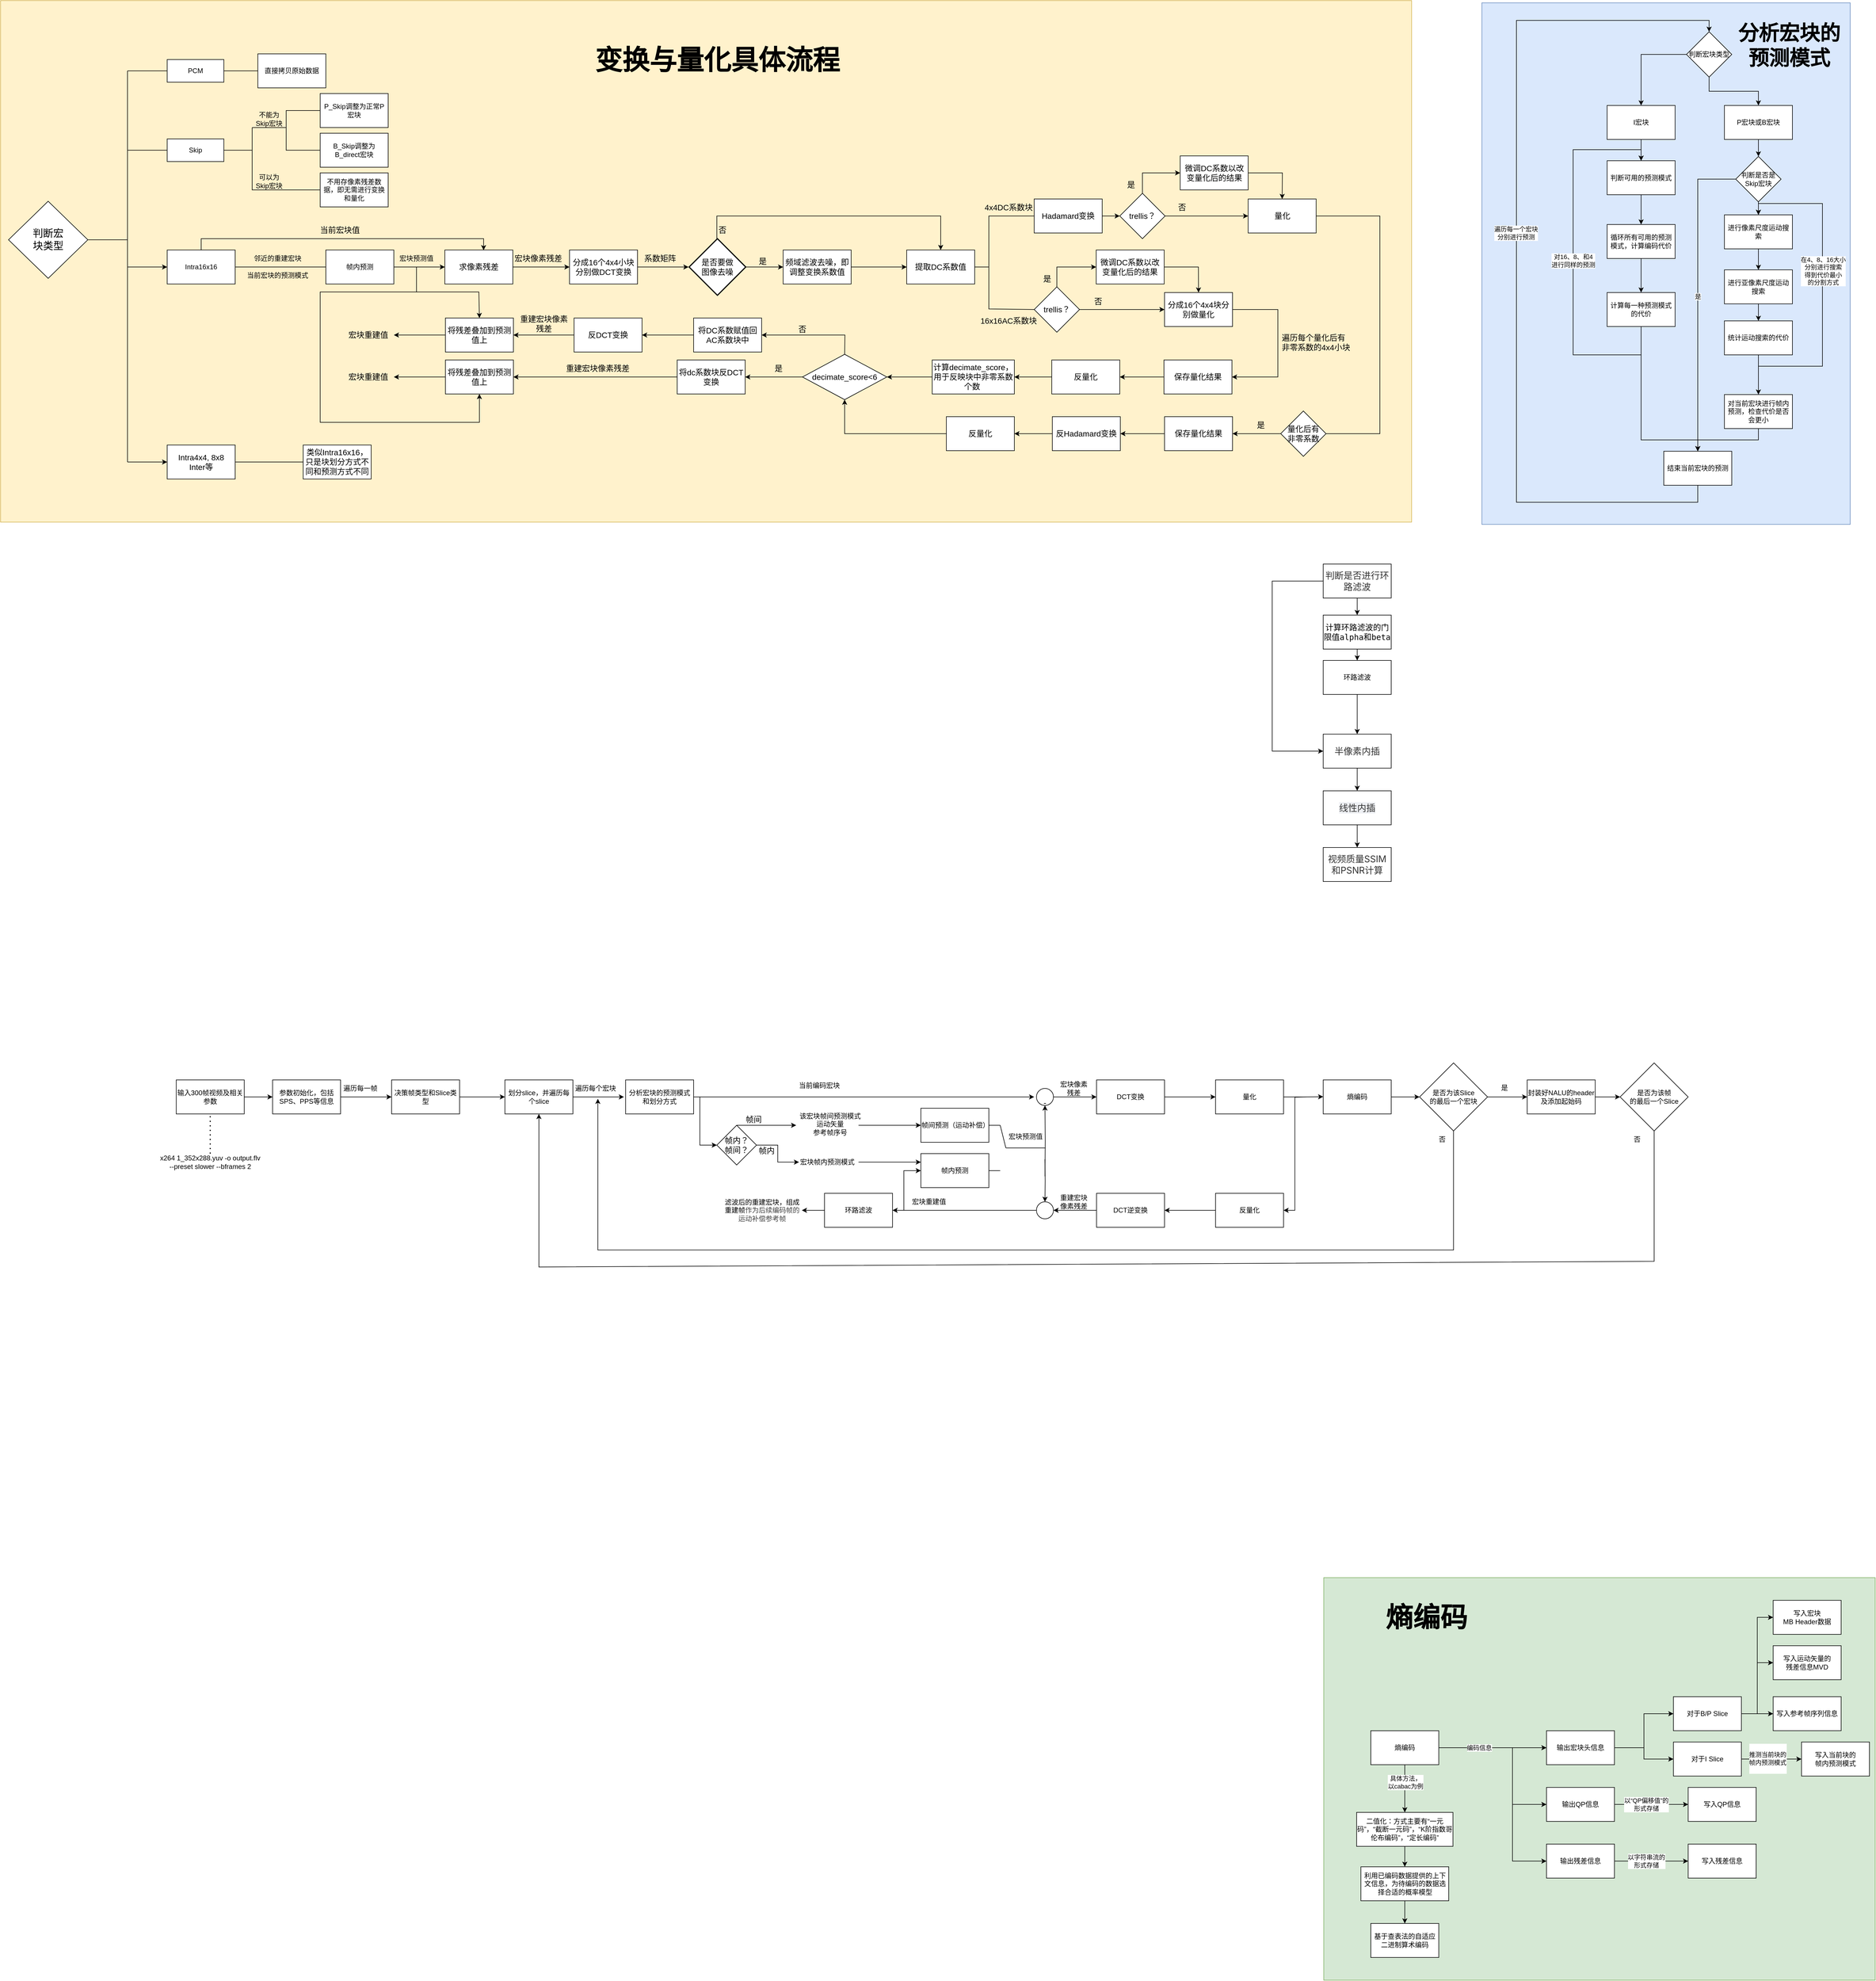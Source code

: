 <mxfile version="20.3.0" type="github">
  <diagram id="C5RBs43oDa-KdzZeNtuy" name="Page-1">
    <mxGraphModel dx="2719" dy="1625" grid="1" gridSize="10" guides="1" tooltips="1" connect="1" arrows="1" fold="1" page="1" pageScale="1" pageWidth="827" pageHeight="1169" math="0" shadow="0">
      <root>
        <mxCell id="WIyWlLk6GJQsqaUBKTNV-0" />
        <mxCell id="WIyWlLk6GJQsqaUBKTNV-1" parent="WIyWlLk6GJQsqaUBKTNV-0" />
        <mxCell id="2c0rxyqzCqhiLT174lT3-2" value="" style="rounded=0;whiteSpace=wrap;html=1;fontSize=36;fillColor=#d5e8d4;strokeColor=#82b366;" parent="WIyWlLk6GJQsqaUBKTNV-1" vertex="1">
          <mxGeometry x="681" y="1628" width="973" height="710" as="geometry" />
        </mxCell>
        <mxCell id="2c0rxyqzCqhiLT174lT3-0" value="" style="rounded=0;whiteSpace=wrap;html=1;fillColor=#dae8fc;strokeColor=#6c8ebf;" parent="WIyWlLk6GJQsqaUBKTNV-1" vertex="1">
          <mxGeometry x="960" y="-1150" width="650" height="920" as="geometry" />
        </mxCell>
        <mxCell id="RjjcB_8dHvUKbuiJbk-D-212" value="" style="rounded=0;whiteSpace=wrap;html=1;fontSize=18;fillColor=#fff2cc;strokeColor=#d6b656;" parent="WIyWlLk6GJQsqaUBKTNV-1" vertex="1">
          <mxGeometry x="-1654" y="-1154" width="2490" height="920" as="geometry" />
        </mxCell>
        <mxCell id="SOBbPgtD81vMcpq3bNDQ-8" style="edgeStyle=orthogonalEdgeStyle;rounded=0;orthogonalLoop=1;jettySize=auto;html=1;entryX=0;entryY=0.5;entryDx=0;entryDy=0;" parent="WIyWlLk6GJQsqaUBKTNV-1" source="SOBbPgtD81vMcpq3bNDQ-0" target="SOBbPgtD81vMcpq3bNDQ-2" edge="1">
          <mxGeometry relative="1" as="geometry">
            <mxPoint x="660" y="170" as="targetPoint" />
            <Array as="points">
              <mxPoint x="590" y="-130" />
              <mxPoint x="590" y="170" />
            </Array>
          </mxGeometry>
        </mxCell>
        <mxCell id="MnFANh_RZcuBNeArUZ06-11" style="edgeStyle=orthogonalEdgeStyle;rounded=0;orthogonalLoop=1;jettySize=auto;html=1;entryX=0.5;entryY=0;entryDx=0;entryDy=0;" parent="WIyWlLk6GJQsqaUBKTNV-1" source="MnFANh_RZcuBNeArUZ06-1" target="MnFANh_RZcuBNeArUZ06-3" edge="1">
          <mxGeometry relative="1" as="geometry" />
        </mxCell>
        <mxCell id="SOBbPgtD81vMcpq3bNDQ-9" style="edgeStyle=orthogonalEdgeStyle;rounded=0;orthogonalLoop=1;jettySize=auto;html=1;exitX=0.5;exitY=1;exitDx=0;exitDy=0;" parent="WIyWlLk6GJQsqaUBKTNV-1" source="SOBbPgtD81vMcpq3bNDQ-0" target="SOBbPgtD81vMcpq3bNDQ-10" edge="1">
          <mxGeometry relative="1" as="geometry">
            <mxPoint x="740" y="-70.0" as="targetPoint" />
          </mxGeometry>
        </mxCell>
        <mxCell id="RjjcB_8dHvUKbuiJbk-D-2" style="edgeStyle=orthogonalEdgeStyle;rounded=0;orthogonalLoop=1;jettySize=auto;html=1;" parent="WIyWlLk6GJQsqaUBKTNV-1" target="RjjcB_8dHvUKbuiJbk-D-1" edge="1">
          <mxGeometry relative="1" as="geometry">
            <mxPoint x="189" y="920" as="sourcePoint" />
          </mxGeometry>
        </mxCell>
        <mxCell id="SOBbPgtD81vMcpq3bNDQ-0" value="&lt;p&gt;&lt;span style=&quot;font-size: 16px; caret-color: rgb(51, 51, 51); color: rgb(51, 51, 51); font-family: -apple-system, &amp;quot;SF UI Text&amp;quot;, Arial, &amp;quot;PingFang SC&amp;quot;, &amp;quot;Hiragino Sans GB&amp;quot;, &amp;quot;Microsoft YaHei&amp;quot;, &amp;quot;WenQuanYi Micro Hei&amp;quot;, sans-serif, SimHei, SimSun; background-color: rgb(255, 255, 255);&quot;&gt;判断是否进行环路滤波&lt;/span&gt;&lt;/p&gt;" style="rounded=0;whiteSpace=wrap;html=1;align=center;" parent="WIyWlLk6GJQsqaUBKTNV-1" vertex="1">
          <mxGeometry x="680" y="-160" width="120" height="60" as="geometry" />
        </mxCell>
        <mxCell id="MnFANh_RZcuBNeArUZ06-1" value="I宏块" style="rounded=0;whiteSpace=wrap;html=1;" parent="WIyWlLk6GJQsqaUBKTNV-1" vertex="1">
          <mxGeometry x="1181" y="-969" width="120" height="60" as="geometry" />
        </mxCell>
        <mxCell id="SOBbPgtD81vMcpq3bNDQ-15" style="edgeStyle=orthogonalEdgeStyle;rounded=0;orthogonalLoop=1;jettySize=auto;html=1;entryX=0.5;entryY=0;entryDx=0;entryDy=0;fontColor=#000000;" parent="WIyWlLk6GJQsqaUBKTNV-1" source="SOBbPgtD81vMcpq3bNDQ-2" target="SOBbPgtD81vMcpq3bNDQ-14" edge="1">
          <mxGeometry relative="1" as="geometry" />
        </mxCell>
        <mxCell id="MnFANh_RZcuBNeArUZ06-2" value="P宏块或B宏块" style="rounded=0;whiteSpace=wrap;html=1;" parent="WIyWlLk6GJQsqaUBKTNV-1" vertex="1">
          <mxGeometry x="1388" y="-969" width="120" height="60" as="geometry" />
        </mxCell>
        <mxCell id="SOBbPgtD81vMcpq3bNDQ-2" value="&lt;span style=&quot;font-size: 16px; text-align: start; caret-color: rgb(51, 51, 51); color: rgb(51, 51, 51); font-family: -apple-system, &amp;quot;SF UI Text&amp;quot;, Arial, &amp;quot;PingFang SC&amp;quot;, &amp;quot;Hiragino Sans GB&amp;quot;, &amp;quot;Microsoft YaHei&amp;quot;, &amp;quot;WenQuanYi Micro Hei&amp;quot;, sans-serif, SimHei, SimSun; background-color: rgb(255, 255, 255);&quot;&gt;半像素内插&lt;/span&gt;" style="rounded=0;whiteSpace=wrap;html=1;fillColor=#FFFFFF;" parent="WIyWlLk6GJQsqaUBKTNV-1" vertex="1">
          <mxGeometry x="680" y="140" width="120" height="60" as="geometry" />
        </mxCell>
        <mxCell id="MnFANh_RZcuBNeArUZ06-3" value="判断可用的预测模式" style="rounded=0;whiteSpace=wrap;html=1;" parent="WIyWlLk6GJQsqaUBKTNV-1" vertex="1">
          <mxGeometry x="1181" y="-871.5" width="120" height="60" as="geometry" />
        </mxCell>
        <mxCell id="SOBbPgtD81vMcpq3bNDQ-4" value="&lt;span style=&quot;font-size: 16px; text-align: start; caret-color: rgb(51, 51, 51); color: rgb(51, 51, 51); font-family: -apple-system, &amp;quot;SF UI Text&amp;quot;, Arial, &amp;quot;PingFang SC&amp;quot;, &amp;quot;Hiragino Sans GB&amp;quot;, &amp;quot;Microsoft YaHei&amp;quot;, &amp;quot;WenQuanYi Micro Hei&amp;quot;, sans-serif, SimHei, SimSun; background-color: rgb(255, 255, 255);&quot;&gt;视频质量SSIM和PSNR计算&lt;/span&gt;" style="rounded=0;whiteSpace=wrap;html=1;fillColor=#FFFFFF;" parent="WIyWlLk6GJQsqaUBKTNV-1" vertex="1">
          <mxGeometry x="680" y="340" width="120" height="60" as="geometry" />
        </mxCell>
        <mxCell id="SOBbPgtD81vMcpq3bNDQ-11" style="edgeStyle=orthogonalEdgeStyle;rounded=0;orthogonalLoop=1;jettySize=auto;html=1;exitX=0.5;exitY=1;exitDx=0;exitDy=0;fontColor=#000000;" parent="WIyWlLk6GJQsqaUBKTNV-1" source="SOBbPgtD81vMcpq3bNDQ-10" target="SOBbPgtD81vMcpq3bNDQ-12" edge="1">
          <mxGeometry relative="1" as="geometry">
            <mxPoint x="740" y="20.0" as="targetPoint" />
          </mxGeometry>
        </mxCell>
        <mxCell id="SOBbPgtD81vMcpq3bNDQ-10" value="&lt;span style=&quot;caret-color: rgb(160, 161, 167); font-family: &amp;quot;Source Code Pro&amp;quot;, &amp;quot;DejaVu Sans Mono&amp;quot;, &amp;quot;Ubuntu Mono&amp;quot;, &amp;quot;Anonymous Pro&amp;quot;, &amp;quot;Droid Sans Mono&amp;quot;, Menlo, Monaco, Consolas, Inconsolata, Courier, monospace, &amp;quot;PingFang SC&amp;quot;, &amp;quot;Microsoft YaHei&amp;quot;, sans-serif; font-size: 14px; text-align: left; background-color: rgb(255, 255, 255);&quot;&gt;计算环路滤波的门限值alpha和beta&lt;/span&gt;" style="rounded=0;whiteSpace=wrap;html=1;labelBackgroundColor=#FFFFFF;fillColor=#FFFFFF;" parent="WIyWlLk6GJQsqaUBKTNV-1" vertex="1">
          <mxGeometry x="680" y="-70.0" width="120" height="60" as="geometry" />
        </mxCell>
        <mxCell id="MnFANh_RZcuBNeArUZ06-16" style="edgeStyle=orthogonalEdgeStyle;rounded=0;orthogonalLoop=1;jettySize=auto;html=1;exitX=0.5;exitY=1;exitDx=0;exitDy=0;entryX=0.5;entryY=0;entryDx=0;entryDy=0;" parent="WIyWlLk6GJQsqaUBKTNV-1" source="MnFANh_RZcuBNeArUZ06-2" target="MnFANh_RZcuBNeArUZ06-15" edge="1">
          <mxGeometry relative="1" as="geometry" />
        </mxCell>
        <mxCell id="SOBbPgtD81vMcpq3bNDQ-13" style="edgeStyle=orthogonalEdgeStyle;rounded=0;orthogonalLoop=1;jettySize=auto;html=1;entryX=0.5;entryY=0;entryDx=0;entryDy=0;fontColor=#000000;" parent="WIyWlLk6GJQsqaUBKTNV-1" source="SOBbPgtD81vMcpq3bNDQ-12" target="SOBbPgtD81vMcpq3bNDQ-2" edge="1">
          <mxGeometry relative="1" as="geometry" />
        </mxCell>
        <mxCell id="MnFANh_RZcuBNeArUZ06-12" style="edgeStyle=orthogonalEdgeStyle;rounded=0;orthogonalLoop=1;jettySize=auto;html=1;entryX=0.5;entryY=0;entryDx=0;entryDy=0;" parent="WIyWlLk6GJQsqaUBKTNV-1" source="MnFANh_RZcuBNeArUZ06-3" target="MnFANh_RZcuBNeArUZ06-10" edge="1">
          <mxGeometry relative="1" as="geometry" />
        </mxCell>
        <mxCell id="SOBbPgtD81vMcpq3bNDQ-12" value="环路滤波" style="rounded=0;whiteSpace=wrap;html=1;labelBackgroundColor=#FFFFFF;fontColor=#000000;fillColor=#FFFFFF;" parent="WIyWlLk6GJQsqaUBKTNV-1" vertex="1">
          <mxGeometry x="680" y="10" width="120" height="60" as="geometry" />
        </mxCell>
        <mxCell id="MnFANh_RZcuBNeArUZ06-8" style="edgeStyle=orthogonalEdgeStyle;rounded=0;orthogonalLoop=1;jettySize=auto;html=1;" parent="WIyWlLk6GJQsqaUBKTNV-1" source="MnFANh_RZcuBNeArUZ06-7" target="MnFANh_RZcuBNeArUZ06-1" edge="1">
          <mxGeometry relative="1" as="geometry" />
        </mxCell>
        <mxCell id="SOBbPgtD81vMcpq3bNDQ-16" style="edgeStyle=orthogonalEdgeStyle;rounded=0;orthogonalLoop=1;jettySize=auto;html=1;fontColor=#000000;" parent="WIyWlLk6GJQsqaUBKTNV-1" source="SOBbPgtD81vMcpq3bNDQ-14" target="SOBbPgtD81vMcpq3bNDQ-4" edge="1">
          <mxGeometry relative="1" as="geometry" />
        </mxCell>
        <mxCell id="MnFANh_RZcuBNeArUZ06-9" style="edgeStyle=orthogonalEdgeStyle;rounded=0;orthogonalLoop=1;jettySize=auto;html=1;exitX=0.5;exitY=1;exitDx=0;exitDy=0;entryX=0.5;entryY=0;entryDx=0;entryDy=0;" parent="WIyWlLk6GJQsqaUBKTNV-1" source="MnFANh_RZcuBNeArUZ06-7" target="MnFANh_RZcuBNeArUZ06-2" edge="1">
          <mxGeometry relative="1" as="geometry" />
        </mxCell>
        <mxCell id="SOBbPgtD81vMcpq3bNDQ-14" value="&lt;span style=&quot;font-size: 16px; text-align: start; caret-color: rgb(51, 51, 51); color: rgb(51, 51, 51); font-family: -apple-system, &amp;quot;SF UI Text&amp;quot;, Arial, &amp;quot;PingFang SC&amp;quot;, &amp;quot;Hiragino Sans GB&amp;quot;, &amp;quot;Microsoft YaHei&amp;quot;, &amp;quot;WenQuanYi Micro Hei&amp;quot;, sans-serif, SimHei, SimSun; background-color: rgb(238, 240, 244);&quot;&gt;线性内插&lt;/span&gt;" style="rounded=0;whiteSpace=wrap;html=1;labelBackgroundColor=#FFFFFF;fontColor=#000000;fillColor=#FFFFFF;" parent="WIyWlLk6GJQsqaUBKTNV-1" vertex="1">
          <mxGeometry x="680" y="240" width="120" height="60" as="geometry" />
        </mxCell>
        <mxCell id="MnFANh_RZcuBNeArUZ06-7" value="判断宏块类型" style="rhombus;whiteSpace=wrap;html=1;" parent="WIyWlLk6GJQsqaUBKTNV-1" vertex="1">
          <mxGeometry x="1321" y="-1099" width="80" height="80" as="geometry" />
        </mxCell>
        <mxCell id="MnFANh_RZcuBNeArUZ06-13" value="对16、8、和4 &lt;br&gt;进行同样的预测" style="edgeStyle=orthogonalEdgeStyle;rounded=0;orthogonalLoop=1;jettySize=auto;html=1;entryX=0.5;entryY=0;entryDx=0;entryDy=0;exitX=0.5;exitY=1;exitDx=0;exitDy=0;" parent="WIyWlLk6GJQsqaUBKTNV-1" source="MnFANh_RZcuBNeArUZ06-35" target="MnFANh_RZcuBNeArUZ06-3" edge="1">
          <mxGeometry relative="1" as="geometry">
            <Array as="points">
              <mxPoint x="1241" y="-529" />
              <mxPoint x="1121" y="-529" />
              <mxPoint x="1121" y="-891" />
              <mxPoint x="1241" y="-891" />
            </Array>
          </mxGeometry>
        </mxCell>
        <mxCell id="MnFANh_RZcuBNeArUZ06-36" style="edgeStyle=orthogonalEdgeStyle;rounded=0;orthogonalLoop=1;jettySize=auto;html=1;entryX=0.5;entryY=0;entryDx=0;entryDy=0;" parent="WIyWlLk6GJQsqaUBKTNV-1" source="MnFANh_RZcuBNeArUZ06-10" target="MnFANh_RZcuBNeArUZ06-35" edge="1">
          <mxGeometry relative="1" as="geometry" />
        </mxCell>
        <mxCell id="MnFANh_RZcuBNeArUZ06-10" value="循环所有可用的预测模式，计算编码代价" style="rounded=0;whiteSpace=wrap;html=1;" parent="WIyWlLk6GJQsqaUBKTNV-1" vertex="1">
          <mxGeometry x="1181" y="-759" width="120" height="60" as="geometry" />
        </mxCell>
        <mxCell id="MnFANh_RZcuBNeArUZ06-17" value="是" style="edgeStyle=orthogonalEdgeStyle;rounded=0;orthogonalLoop=1;jettySize=auto;html=1;entryX=0.5;entryY=0;entryDx=0;entryDy=0;" parent="WIyWlLk6GJQsqaUBKTNV-1" source="MnFANh_RZcuBNeArUZ06-15" target="MnFANh_RZcuBNeArUZ06-18" edge="1">
          <mxGeometry relative="1" as="geometry">
            <mxPoint x="1531" y="-839" as="targetPoint" />
            <Array as="points">
              <mxPoint x="1341" y="-839" />
            </Array>
          </mxGeometry>
        </mxCell>
        <mxCell id="MnFANh_RZcuBNeArUZ06-19" style="edgeStyle=orthogonalEdgeStyle;rounded=0;orthogonalLoop=1;jettySize=auto;html=1;" parent="WIyWlLk6GJQsqaUBKTNV-1" source="MnFANh_RZcuBNeArUZ06-15" target="MnFANh_RZcuBNeArUZ06-20" edge="1">
          <mxGeometry relative="1" as="geometry">
            <mxPoint x="1471" y="-769" as="targetPoint" />
          </mxGeometry>
        </mxCell>
        <mxCell id="MnFANh_RZcuBNeArUZ06-15" value="判断是否是Skip宏块" style="rhombus;whiteSpace=wrap;html=1;" parent="WIyWlLk6GJQsqaUBKTNV-1" vertex="1">
          <mxGeometry x="1408" y="-879" width="80" height="80" as="geometry" />
        </mxCell>
        <mxCell id="MnFANh_RZcuBNeArUZ06-32" style="edgeStyle=orthogonalEdgeStyle;rounded=0;orthogonalLoop=1;jettySize=auto;html=1;entryX=0.5;entryY=0;entryDx=0;entryDy=0;" parent="WIyWlLk6GJQsqaUBKTNV-1" source="MnFANh_RZcuBNeArUZ06-18" target="MnFANh_RZcuBNeArUZ06-7" edge="1">
          <mxGeometry relative="1" as="geometry">
            <Array as="points">
              <mxPoint x="1341" y="-269" />
              <mxPoint x="1021.0" y="-269" />
              <mxPoint x="1021.0" y="-1119" />
              <mxPoint x="1361" y="-1119" />
            </Array>
          </mxGeometry>
        </mxCell>
        <mxCell id="MnFANh_RZcuBNeArUZ06-34" value="遍历每一个宏块&lt;br&gt;分别进行预测" style="edgeLabel;html=1;align=center;verticalAlign=middle;resizable=0;points=[];" parent="MnFANh_RZcuBNeArUZ06-32" connectable="0" vertex="1">
          <mxGeometry x="0.058" y="1" relative="1" as="geometry">
            <mxPoint as="offset" />
          </mxGeometry>
        </mxCell>
        <mxCell id="MnFANh_RZcuBNeArUZ06-18" value="结束当前宏块的预测" style="rounded=0;whiteSpace=wrap;html=1;" parent="WIyWlLk6GJQsqaUBKTNV-1" vertex="1">
          <mxGeometry x="1281" y="-359" width="120" height="60" as="geometry" />
        </mxCell>
        <mxCell id="MnFANh_RZcuBNeArUZ06-22" value="" style="edgeStyle=orthogonalEdgeStyle;rounded=0;orthogonalLoop=1;jettySize=auto;html=1;" parent="WIyWlLk6GJQsqaUBKTNV-1" source="MnFANh_RZcuBNeArUZ06-20" target="MnFANh_RZcuBNeArUZ06-21" edge="1">
          <mxGeometry relative="1" as="geometry" />
        </mxCell>
        <mxCell id="MnFANh_RZcuBNeArUZ06-20" value="进行像素尺度运动搜索" style="rounded=0;whiteSpace=wrap;html=1;" parent="WIyWlLk6GJQsqaUBKTNV-1" vertex="1">
          <mxGeometry x="1388" y="-776" width="120" height="60" as="geometry" />
        </mxCell>
        <mxCell id="MnFANh_RZcuBNeArUZ06-24" value="" style="edgeStyle=orthogonalEdgeStyle;rounded=0;orthogonalLoop=1;jettySize=auto;html=1;" parent="WIyWlLk6GJQsqaUBKTNV-1" source="MnFANh_RZcuBNeArUZ06-21" target="MnFANh_RZcuBNeArUZ06-23" edge="1">
          <mxGeometry relative="1" as="geometry" />
        </mxCell>
        <mxCell id="MnFANh_RZcuBNeArUZ06-21" value="进行亚像素尺度运动搜索" style="rounded=0;whiteSpace=wrap;html=1;" parent="WIyWlLk6GJQsqaUBKTNV-1" vertex="1">
          <mxGeometry x="1388" y="-679" width="120" height="60" as="geometry" />
        </mxCell>
        <mxCell id="MnFANh_RZcuBNeArUZ06-25" style="edgeStyle=orthogonalEdgeStyle;rounded=0;orthogonalLoop=1;jettySize=auto;html=1;entryX=0.5;entryY=0;entryDx=0;entryDy=0;" parent="WIyWlLk6GJQsqaUBKTNV-1" source="MnFANh_RZcuBNeArUZ06-23" target="MnFANh_RZcuBNeArUZ06-20" edge="1">
          <mxGeometry relative="1" as="geometry">
            <Array as="points">
              <mxPoint x="1448" y="-509" />
              <mxPoint x="1561" y="-509" />
              <mxPoint x="1561" y="-796" />
              <mxPoint x="1448" y="-796" />
            </Array>
          </mxGeometry>
        </mxCell>
        <mxCell id="MnFANh_RZcuBNeArUZ06-26" value="在4、8、16大小&lt;br&gt;分别进行搜索&lt;br&gt;得到代价最小&lt;br&gt;的分割方式" style="edgeLabel;html=1;align=center;verticalAlign=middle;resizable=0;points=[];" parent="MnFANh_RZcuBNeArUZ06-25" connectable="0" vertex="1">
          <mxGeometry x="0.088" y="-1" relative="1" as="geometry">
            <mxPoint as="offset" />
          </mxGeometry>
        </mxCell>
        <mxCell id="MnFANh_RZcuBNeArUZ06-28" style="edgeStyle=orthogonalEdgeStyle;rounded=0;orthogonalLoop=1;jettySize=auto;html=1;entryX=0.5;entryY=0;entryDx=0;entryDy=0;" parent="WIyWlLk6GJQsqaUBKTNV-1" source="MnFANh_RZcuBNeArUZ06-23" target="MnFANh_RZcuBNeArUZ06-27" edge="1">
          <mxGeometry relative="1" as="geometry" />
        </mxCell>
        <mxCell id="MnFANh_RZcuBNeArUZ06-23" value="统计运动搜索的代价" style="rounded=0;whiteSpace=wrap;html=1;" parent="WIyWlLk6GJQsqaUBKTNV-1" vertex="1">
          <mxGeometry x="1388" y="-589" width="120" height="60" as="geometry" />
        </mxCell>
        <mxCell id="MnFANh_RZcuBNeArUZ06-29" style="edgeStyle=orthogonalEdgeStyle;rounded=0;orthogonalLoop=1;jettySize=auto;html=1;" parent="WIyWlLk6GJQsqaUBKTNV-1" source="MnFANh_RZcuBNeArUZ06-27" target="MnFANh_RZcuBNeArUZ06-18" edge="1">
          <mxGeometry relative="1" as="geometry">
            <mxPoint x="1331" y="-339" as="targetPoint" />
          </mxGeometry>
        </mxCell>
        <mxCell id="MnFANh_RZcuBNeArUZ06-27" value="对当前宏块进行帧内预测，检查代价是否会更小" style="rounded=0;whiteSpace=wrap;html=1;" parent="WIyWlLk6GJQsqaUBKTNV-1" vertex="1">
          <mxGeometry x="1388" y="-459" width="120" height="60" as="geometry" />
        </mxCell>
        <mxCell id="RjjcB_8dHvUKbuiJbk-D-0" value="帧内预测" style="rounded=0;whiteSpace=wrap;html=1;" parent="WIyWlLk6GJQsqaUBKTNV-1" vertex="1">
          <mxGeometry x="-30" y="880" width="120" height="60" as="geometry" />
        </mxCell>
        <mxCell id="RjjcB_8dHvUKbuiJbk-D-3" style="edgeStyle=orthogonalEdgeStyle;rounded=0;orthogonalLoop=1;jettySize=auto;html=1;exitX=1;exitY=0.5;exitDx=0;exitDy=0;" parent="WIyWlLk6GJQsqaUBKTNV-1" source="RjjcB_8dHvUKbuiJbk-D-1" edge="1">
          <mxGeometry relative="1" as="geometry">
            <mxPoint x="204.444" y="780.222" as="targetPoint" />
          </mxGeometry>
        </mxCell>
        <mxCell id="RjjcB_8dHvUKbuiJbk-D-5" style="edgeStyle=orthogonalEdgeStyle;rounded=0;orthogonalLoop=1;jettySize=auto;html=1;exitX=1;exitY=0.5;exitDx=0;exitDy=0;entryX=0;entryY=0.5;entryDx=0;entryDy=0;" parent="WIyWlLk6GJQsqaUBKTNV-1" source="RjjcB_8dHvUKbuiJbk-D-1" target="RjjcB_8dHvUKbuiJbk-D-4" edge="1">
          <mxGeometry relative="1" as="geometry" />
        </mxCell>
        <mxCell id="RjjcB_8dHvUKbuiJbk-D-1" value="" style="ellipse;whiteSpace=wrap;html=1;aspect=fixed;" parent="WIyWlLk6GJQsqaUBKTNV-1" vertex="1">
          <mxGeometry x="174" y="765" width="30" height="30" as="geometry" />
        </mxCell>
        <mxCell id="RjjcB_8dHvUKbuiJbk-D-7" style="edgeStyle=orthogonalEdgeStyle;rounded=0;orthogonalLoop=1;jettySize=auto;html=1;entryX=0;entryY=0.5;entryDx=0;entryDy=0;" parent="WIyWlLk6GJQsqaUBKTNV-1" source="RjjcB_8dHvUKbuiJbk-D-4" target="RjjcB_8dHvUKbuiJbk-D-6" edge="1">
          <mxGeometry relative="1" as="geometry" />
        </mxCell>
        <mxCell id="RjjcB_8dHvUKbuiJbk-D-4" value="DCT变换" style="rounded=0;whiteSpace=wrap;html=1;" parent="WIyWlLk6GJQsqaUBKTNV-1" vertex="1">
          <mxGeometry x="280" y="750" width="120" height="60" as="geometry" />
        </mxCell>
        <mxCell id="RjjcB_8dHvUKbuiJbk-D-8" style="edgeStyle=orthogonalEdgeStyle;rounded=0;orthogonalLoop=1;jettySize=auto;html=1;exitX=1;exitY=0.5;exitDx=0;exitDy=0;" parent="WIyWlLk6GJQsqaUBKTNV-1" source="RjjcB_8dHvUKbuiJbk-D-6" edge="1">
          <mxGeometry relative="1" as="geometry">
            <mxPoint x="680" y="779.667" as="targetPoint" />
          </mxGeometry>
        </mxCell>
        <mxCell id="RjjcB_8dHvUKbuiJbk-D-6" value="量化" style="rounded=0;whiteSpace=wrap;html=1;" parent="WIyWlLk6GJQsqaUBKTNV-1" vertex="1">
          <mxGeometry x="490" y="750" width="120" height="60" as="geometry" />
        </mxCell>
        <mxCell id="XL536ZwLM_742y7kQojt-37" value="" style="edgeStyle=orthogonalEdgeStyle;rounded=0;orthogonalLoop=1;jettySize=auto;html=1;" edge="1" parent="WIyWlLk6GJQsqaUBKTNV-1" source="RjjcB_8dHvUKbuiJbk-D-9" target="XL536ZwLM_742y7kQojt-36">
          <mxGeometry relative="1" as="geometry" />
        </mxCell>
        <mxCell id="RjjcB_8dHvUKbuiJbk-D-9" value="熵编码" style="rounded=0;whiteSpace=wrap;html=1;" parent="WIyWlLk6GJQsqaUBKTNV-1" vertex="1">
          <mxGeometry x="680" y="750" width="120" height="60" as="geometry" />
        </mxCell>
        <mxCell id="RjjcB_8dHvUKbuiJbk-D-11" style="edgeStyle=orthogonalEdgeStyle;rounded=0;orthogonalLoop=1;jettySize=auto;html=1;exitX=1;exitY=0.5;exitDx=0;exitDy=0;entryX=1;entryY=0.5;entryDx=0;entryDy=0;" parent="WIyWlLk6GJQsqaUBKTNV-1" target="RjjcB_8dHvUKbuiJbk-D-10" edge="1">
          <mxGeometry relative="1" as="geometry">
            <mxPoint x="650" y="780" as="sourcePoint" />
          </mxGeometry>
        </mxCell>
        <mxCell id="RjjcB_8dHvUKbuiJbk-D-13" style="edgeStyle=orthogonalEdgeStyle;rounded=0;orthogonalLoop=1;jettySize=auto;html=1;entryX=1;entryY=0.5;entryDx=0;entryDy=0;" parent="WIyWlLk6GJQsqaUBKTNV-1" source="RjjcB_8dHvUKbuiJbk-D-10" target="RjjcB_8dHvUKbuiJbk-D-12" edge="1">
          <mxGeometry relative="1" as="geometry" />
        </mxCell>
        <mxCell id="RjjcB_8dHvUKbuiJbk-D-10" value="反量化" style="rounded=0;whiteSpace=wrap;html=1;" parent="WIyWlLk6GJQsqaUBKTNV-1" vertex="1">
          <mxGeometry x="490" y="950" width="120" height="60" as="geometry" />
        </mxCell>
        <mxCell id="RjjcB_8dHvUKbuiJbk-D-16" style="edgeStyle=orthogonalEdgeStyle;rounded=0;orthogonalLoop=1;jettySize=auto;html=1;entryX=1;entryY=0.5;entryDx=0;entryDy=0;" parent="WIyWlLk6GJQsqaUBKTNV-1" source="RjjcB_8dHvUKbuiJbk-D-12" target="RjjcB_8dHvUKbuiJbk-D-15" edge="1">
          <mxGeometry relative="1" as="geometry" />
        </mxCell>
        <mxCell id="RjjcB_8dHvUKbuiJbk-D-12" value="DCT逆变换" style="rounded=0;whiteSpace=wrap;html=1;" parent="WIyWlLk6GJQsqaUBKTNV-1" vertex="1">
          <mxGeometry x="280" y="950" width="120" height="60" as="geometry" />
        </mxCell>
        <mxCell id="RjjcB_8dHvUKbuiJbk-D-17" style="edgeStyle=orthogonalEdgeStyle;rounded=0;orthogonalLoop=1;jettySize=auto;html=1;exitX=0.5;exitY=0;exitDx=0;exitDy=0;entryX=0.5;entryY=0;entryDx=0;entryDy=0;" parent="WIyWlLk6GJQsqaUBKTNV-1" target="RjjcB_8dHvUKbuiJbk-D-15" edge="1">
          <mxGeometry relative="1" as="geometry">
            <mxPoint x="188.889" y="890" as="sourcePoint" />
          </mxGeometry>
        </mxCell>
        <mxCell id="RjjcB_8dHvUKbuiJbk-D-24" style="edgeStyle=orthogonalEdgeStyle;rounded=0;orthogonalLoop=1;jettySize=auto;html=1;entryX=1;entryY=0.5;entryDx=0;entryDy=0;" parent="WIyWlLk6GJQsqaUBKTNV-1" source="RjjcB_8dHvUKbuiJbk-D-15" target="RjjcB_8dHvUKbuiJbk-D-22" edge="1">
          <mxGeometry relative="1" as="geometry" />
        </mxCell>
        <mxCell id="RjjcB_8dHvUKbuiJbk-D-15" value="" style="ellipse;whiteSpace=wrap;html=1;aspect=fixed;" parent="WIyWlLk6GJQsqaUBKTNV-1" vertex="1">
          <mxGeometry x="174" y="965" width="30" height="30" as="geometry" />
        </mxCell>
        <mxCell id="RjjcB_8dHvUKbuiJbk-D-18" value="宏块像素残差" style="text;html=1;strokeColor=none;fillColor=none;align=center;verticalAlign=middle;whiteSpace=wrap;rounded=0;" parent="WIyWlLk6GJQsqaUBKTNV-1" vertex="1">
          <mxGeometry x="210" y="750" width="60" height="30" as="geometry" />
        </mxCell>
        <mxCell id="RjjcB_8dHvUKbuiJbk-D-19" value="宏块预测值" style="text;html=1;strokeColor=none;fillColor=none;align=center;verticalAlign=middle;whiteSpace=wrap;rounded=0;" parent="WIyWlLk6GJQsqaUBKTNV-1" vertex="1">
          <mxGeometry x="121.58" y="835" width="66" height="30" as="geometry" />
        </mxCell>
        <mxCell id="RjjcB_8dHvUKbuiJbk-D-21" value="当前编码宏块" style="text;html=1;strokeColor=none;fillColor=none;align=center;verticalAlign=middle;whiteSpace=wrap;rounded=0;" parent="WIyWlLk6GJQsqaUBKTNV-1" vertex="1">
          <mxGeometry x="-289" y="745" width="160" height="30" as="geometry" />
        </mxCell>
        <mxCell id="RjjcB_8dHvUKbuiJbk-D-26" style="edgeStyle=orthogonalEdgeStyle;rounded=0;orthogonalLoop=1;jettySize=auto;html=1;entryX=1;entryY=0.5;entryDx=0;entryDy=0;" parent="WIyWlLk6GJQsqaUBKTNV-1" source="RjjcB_8dHvUKbuiJbk-D-22" target="RjjcB_8dHvUKbuiJbk-D-28" edge="1">
          <mxGeometry relative="1" as="geometry">
            <mxPoint x="-150" y="980" as="targetPoint" />
          </mxGeometry>
        </mxCell>
        <mxCell id="RjjcB_8dHvUKbuiJbk-D-22" value="环路滤波" style="rounded=0;whiteSpace=wrap;html=1;" parent="WIyWlLk6GJQsqaUBKTNV-1" vertex="1">
          <mxGeometry x="-200" y="950" width="120" height="60" as="geometry" />
        </mxCell>
        <mxCell id="RjjcB_8dHvUKbuiJbk-D-23" value="重建宏块像素残差" style="text;html=1;strokeColor=none;fillColor=none;align=center;verticalAlign=middle;whiteSpace=wrap;rounded=0;" parent="WIyWlLk6GJQsqaUBKTNV-1" vertex="1">
          <mxGeometry x="210" y="950" width="60" height="30" as="geometry" />
        </mxCell>
        <mxCell id="RjjcB_8dHvUKbuiJbk-D-25" value="宏块重建值" style="text;html=1;strokeColor=none;fillColor=none;align=center;verticalAlign=middle;whiteSpace=wrap;rounded=0;" parent="WIyWlLk6GJQsqaUBKTNV-1" vertex="1">
          <mxGeometry x="-50" y="950" width="69" height="30" as="geometry" />
        </mxCell>
        <mxCell id="RjjcB_8dHvUKbuiJbk-D-28" value="滤波后的重建宏块，组成重建帧&lt;span style=&quot;color: rgb(64, 64, 64); font-family: -apple-system, BlinkMacSystemFont, &amp;quot;Apple Color Emoji&amp;quot;, &amp;quot;Segoe UI Emoji&amp;quot;, &amp;quot;Segoe UI Symbol&amp;quot;, &amp;quot;Segoe UI&amp;quot;, &amp;quot;PingFang SC&amp;quot;, &amp;quot;Hiragino Sans GB&amp;quot;, &amp;quot;Microsoft YaHei&amp;quot;, &amp;quot;Helvetica Neue&amp;quot;, Helvetica, Arial, sans-serif; text-align: start; background-color: rgb(255, 255, 255);&quot;&gt;&lt;font style=&quot;font-size: 12px;&quot;&gt;作为后续编码帧的运动补偿参考帧&lt;/font&gt;&lt;/span&gt;" style="text;html=1;strokeColor=none;fillColor=none;align=center;verticalAlign=middle;whiteSpace=wrap;rounded=0;" parent="WIyWlLk6GJQsqaUBKTNV-1" vertex="1">
          <mxGeometry x="-380" y="965" width="140" height="30" as="geometry" />
        </mxCell>
        <mxCell id="RjjcB_8dHvUKbuiJbk-D-30" value="" style="endArrow=classic;html=1;rounded=0;fontSize=12;entryX=0;entryY=0.5;entryDx=0;entryDy=0;" parent="WIyWlLk6GJQsqaUBKTNV-1" target="RjjcB_8dHvUKbuiJbk-D-0" edge="1">
          <mxGeometry width="50" height="50" relative="1" as="geometry">
            <mxPoint x="-60" y="980" as="sourcePoint" />
            <mxPoint x="-10" y="900" as="targetPoint" />
            <Array as="points">
              <mxPoint x="-60" y="910" />
            </Array>
          </mxGeometry>
        </mxCell>
        <mxCell id="RjjcB_8dHvUKbuiJbk-D-31" value="帧间预测（运动补偿）" style="rounded=0;whiteSpace=wrap;html=1;fontSize=12;" parent="WIyWlLk6GJQsqaUBKTNV-1" vertex="1">
          <mxGeometry x="-30" y="800" width="120" height="60" as="geometry" />
        </mxCell>
        <mxCell id="RjjcB_8dHvUKbuiJbk-D-32" value="" style="endArrow=classic;html=1;rounded=0;fontSize=12;entryX=0;entryY=0.5;entryDx=0;entryDy=0;" parent="WIyWlLk6GJQsqaUBKTNV-1" target="RjjcB_8dHvUKbuiJbk-D-31" edge="1">
          <mxGeometry width="50" height="50" relative="1" as="geometry">
            <mxPoint x="-140" y="830" as="sourcePoint" />
            <mxPoint x="-140" y="820" as="targetPoint" />
          </mxGeometry>
        </mxCell>
        <mxCell id="RjjcB_8dHvUKbuiJbk-D-33" value="该宏块帧间预测模式&lt;br&gt;运动矢量&lt;br&gt;参考帧序号&lt;span style=&quot;color: rgba(0, 0, 0, 0); font-family: monospace; font-size: 0px; text-align: start;&quot;&gt;%3CmxGraphModel%3E%3Croot%3E%3CmxCell%20id%3D%220%22%2F%3E%3CmxCell%20id%3D%221%22%20parent%3D%220%22%2F%3E%3CmxCell%20id%3D%222%22%20value%3D%224x4DC%E7%B3%BB%E6%95%B0%E5%9D%97%22%20style%3D%22text%3Bhtml%3D1%3BstrokeColor%3Dnone%3BfillColor%3Dnone%3Balign%3Dcenter%3BverticalAlign%3Dmiddle%3BwhiteSpace%3Dwrap%3Brounded%3D0%3BfontSize%3D14%3B%22%20vertex%3D%221%22%20parent%3D%221%22%3E%3CmxGeometry%20x%3D%22-120%22%20y%3D%22-1020%22%20width%3D%2290%22%20height%3D%2230%22%20as%3D%22geometry%22%2F%3E%3C%2FmxCell%3E%3C%2Froot%3E%3C%2FmxGraphModel%3E&lt;/span&gt;&lt;br&gt;&lt;span style=&quot;color: rgba(0, 0, 0, 0); font-family: monospace; font-size: 0px; text-align: start;&quot;&gt;%3CmxGraphModel%3E%3Croot%3E%3CmxCell%20id%3D%220%22%2F%3E%3CmxCell%20id%3D%221%22%20parent%3D%220%22%2F%3E%3CmxCell%20id%3D%222%22%20value%3D%224x4DC%E7%B3%BB%E6%95%B0%E5%9D%97%22%20style%3D%22text%3Bhtml%3D1%3BstrokeColor%3Dnone%3BfillColor%3Dnone%3Balign%3Dcenter%3BverticalAlign%3Dmiddle%3BwhiteSpace%3Dwrap%3Brounded%3D0%3BfontSize%3D14%3B%22%20vertex%3D%221%22%20parent%3D%221%22%3E%3CmxGeometry%20x%3D%22-120%22%20y%3D%22-1020%22%20width%3D%2290%22%20height%3D%2230%22%20as%3D%22geometry%22%2F%3E%3C%2FmxCell%3E%3C%2Froot%3E%3C%2FmxGraphModel%3E&lt;/span&gt;" style="text;html=1;strokeColor=none;fillColor=none;align=center;verticalAlign=middle;whiteSpace=wrap;rounded=0;fontSize=12;" parent="WIyWlLk6GJQsqaUBKTNV-1" vertex="1">
          <mxGeometry x="-250" y="820" width="120" height="30" as="geometry" />
        </mxCell>
        <mxCell id="RjjcB_8dHvUKbuiJbk-D-39" value="" style="endArrow=classic;html=1;rounded=0;fontSize=12;entryX=0;entryY=0.25;entryDx=0;entryDy=0;" parent="WIyWlLk6GJQsqaUBKTNV-1" target="RjjcB_8dHvUKbuiJbk-D-0" edge="1">
          <mxGeometry width="50" height="50" relative="1" as="geometry">
            <mxPoint x="-140" y="895" as="sourcePoint" />
            <mxPoint x="-100" y="880" as="targetPoint" />
          </mxGeometry>
        </mxCell>
        <mxCell id="RjjcB_8dHvUKbuiJbk-D-40" value="宏块帧内预测模式" style="text;html=1;strokeColor=none;fillColor=none;align=center;verticalAlign=middle;whiteSpace=wrap;rounded=0;fontSize=12;" parent="WIyWlLk6GJQsqaUBKTNV-1" vertex="1">
          <mxGeometry x="-245" y="880" width="100" height="30" as="geometry" />
        </mxCell>
        <mxCell id="RjjcB_8dHvUKbuiJbk-D-41" value="" style="endArrow=none;html=1;rounded=0;fontSize=12;" parent="WIyWlLk6GJQsqaUBKTNV-1" edge="1">
          <mxGeometry width="50" height="50" relative="1" as="geometry">
            <mxPoint x="120" y="870" as="sourcePoint" />
            <mxPoint x="190" y="870" as="targetPoint" />
          </mxGeometry>
        </mxCell>
        <mxCell id="RjjcB_8dHvUKbuiJbk-D-43" value="" style="endArrow=none;html=1;rounded=0;fontSize=12;entryX=1;entryY=0.5;entryDx=0;entryDy=0;" parent="WIyWlLk6GJQsqaUBKTNV-1" target="RjjcB_8dHvUKbuiJbk-D-31" edge="1">
          <mxGeometry width="50" height="50" relative="1" as="geometry">
            <mxPoint x="110" y="830" as="sourcePoint" />
            <mxPoint x="170" y="800" as="targetPoint" />
          </mxGeometry>
        </mxCell>
        <mxCell id="RjjcB_8dHvUKbuiJbk-D-44" value="" style="endArrow=none;html=1;rounded=0;fontSize=12;exitX=1;exitY=0.5;exitDx=0;exitDy=0;" parent="WIyWlLk6GJQsqaUBKTNV-1" source="RjjcB_8dHvUKbuiJbk-D-0" edge="1">
          <mxGeometry width="50" height="50" relative="1" as="geometry">
            <mxPoint x="120" y="950" as="sourcePoint" />
            <mxPoint x="110" y="910" as="targetPoint" />
          </mxGeometry>
        </mxCell>
        <mxCell id="RjjcB_8dHvUKbuiJbk-D-45" value="" style="endArrow=none;html=1;rounded=0;fontSize=12;" parent="WIyWlLk6GJQsqaUBKTNV-1" edge="1">
          <mxGeometry width="50" height="50" relative="1" as="geometry">
            <mxPoint x="110" y="830" as="sourcePoint" />
            <mxPoint x="120" y="870" as="targetPoint" />
          </mxGeometry>
        </mxCell>
        <mxCell id="_xHddeE4xZcZdOUl6096-1" style="edgeStyle=orthogonalEdgeStyle;rounded=0;orthogonalLoop=1;jettySize=auto;html=1;exitX=1;exitY=0.5;exitDx=0;exitDy=0;" parent="WIyWlLk6GJQsqaUBKTNV-1" source="_xHddeE4xZcZdOUl6096-0" target="_xHddeE4xZcZdOUl6096-2" edge="1">
          <mxGeometry relative="1" as="geometry">
            <mxPoint x="1074" y="1927.632" as="targetPoint" />
          </mxGeometry>
        </mxCell>
        <mxCell id="_xHddeE4xZcZdOUl6096-4" style="edgeStyle=orthogonalEdgeStyle;rounded=0;orthogonalLoop=1;jettySize=auto;html=1;exitX=1;exitY=0.5;exitDx=0;exitDy=0;entryX=0;entryY=0.5;entryDx=0;entryDy=0;" parent="WIyWlLk6GJQsqaUBKTNV-1" source="_xHddeE4xZcZdOUl6096-0" target="_xHddeE4xZcZdOUl6096-3" edge="1">
          <mxGeometry relative="1" as="geometry">
            <Array as="points">
              <mxPoint x="1014" y="1928" />
              <mxPoint x="1014" y="2028" />
            </Array>
          </mxGeometry>
        </mxCell>
        <mxCell id="_xHddeE4xZcZdOUl6096-6" style="edgeStyle=orthogonalEdgeStyle;rounded=0;orthogonalLoop=1;jettySize=auto;html=1;exitX=1;exitY=0.5;exitDx=0;exitDy=0;entryX=0;entryY=0.5;entryDx=0;entryDy=0;" parent="WIyWlLk6GJQsqaUBKTNV-1" source="_xHddeE4xZcZdOUl6096-0" target="_xHddeE4xZcZdOUl6096-5" edge="1">
          <mxGeometry relative="1" as="geometry">
            <Array as="points">
              <mxPoint x="1014" y="1928" />
              <mxPoint x="1014" y="2128" />
            </Array>
          </mxGeometry>
        </mxCell>
        <mxCell id="_xHddeE4xZcZdOUl6096-27" value="编码信息" style="edgeLabel;html=1;align=center;verticalAlign=middle;resizable=0;points=[];" parent="_xHddeE4xZcZdOUl6096-6" connectable="0" vertex="1">
          <mxGeometry x="-0.536" y="-2" relative="1" as="geometry">
            <mxPoint x="-20" y="-2" as="offset" />
          </mxGeometry>
        </mxCell>
        <mxCell id="_xHddeE4xZcZdOUl6096-29" style="edgeStyle=orthogonalEdgeStyle;rounded=0;orthogonalLoop=1;jettySize=auto;html=1;exitX=0.5;exitY=1;exitDx=0;exitDy=0;entryX=0.5;entryY=0;entryDx=0;entryDy=0;" parent="WIyWlLk6GJQsqaUBKTNV-1" source="_xHddeE4xZcZdOUl6096-0" target="_xHddeE4xZcZdOUl6096-31" edge="1">
          <mxGeometry relative="1" as="geometry">
            <mxPoint x="825" y="2038" as="targetPoint" />
          </mxGeometry>
        </mxCell>
        <mxCell id="_xHddeE4xZcZdOUl6096-30" value="&lt;div&gt;具体方法，&lt;/div&gt;&lt;div&gt;以cabac为例&lt;/div&gt;" style="edgeLabel;html=1;align=center;verticalAlign=middle;resizable=0;points=[];" parent="_xHddeE4xZcZdOUl6096-29" connectable="0" vertex="1">
          <mxGeometry x="-0.259" y="1" relative="1" as="geometry">
            <mxPoint as="offset" />
          </mxGeometry>
        </mxCell>
        <mxCell id="_xHddeE4xZcZdOUl6096-0" value="熵编码" style="rounded=0;whiteSpace=wrap;html=1;" parent="WIyWlLk6GJQsqaUBKTNV-1" vertex="1">
          <mxGeometry x="764" y="1898" width="120" height="60" as="geometry" />
        </mxCell>
        <mxCell id="_xHddeE4xZcZdOUl6096-9" style="edgeStyle=orthogonalEdgeStyle;rounded=0;orthogonalLoop=1;jettySize=auto;html=1;exitX=1;exitY=0.5;exitDx=0;exitDy=0;entryX=0;entryY=0.5;entryDx=0;entryDy=0;" parent="WIyWlLk6GJQsqaUBKTNV-1" source="_xHddeE4xZcZdOUl6096-2" target="_xHddeE4xZcZdOUl6096-10" edge="1">
          <mxGeometry relative="1" as="geometry">
            <mxPoint x="1234.0" y="1848" as="targetPoint" />
          </mxGeometry>
        </mxCell>
        <mxCell id="_xHddeE4xZcZdOUl6096-17" style="edgeStyle=orthogonalEdgeStyle;rounded=0;orthogonalLoop=1;jettySize=auto;html=1;exitX=1;exitY=0.5;exitDx=0;exitDy=0;entryX=0;entryY=0.5;entryDx=0;entryDy=0;" parent="WIyWlLk6GJQsqaUBKTNV-1" source="_xHddeE4xZcZdOUl6096-2" target="_xHddeE4xZcZdOUl6096-16" edge="1">
          <mxGeometry relative="1" as="geometry" />
        </mxCell>
        <mxCell id="_xHddeE4xZcZdOUl6096-2" value="输出宏块头信息" style="rounded=0;whiteSpace=wrap;html=1;" parent="WIyWlLk6GJQsqaUBKTNV-1" vertex="1">
          <mxGeometry x="1074" y="1898.002" width="120" height="60" as="geometry" />
        </mxCell>
        <mxCell id="_xHddeE4xZcZdOUl6096-7" style="edgeStyle=orthogonalEdgeStyle;rounded=0;orthogonalLoop=1;jettySize=auto;html=1;exitX=1;exitY=0.5;exitDx=0;exitDy=0;entryX=0;entryY=0.5;entryDx=0;entryDy=0;" parent="WIyWlLk6GJQsqaUBKTNV-1" source="_xHddeE4xZcZdOUl6096-3" target="_xHddeE4xZcZdOUl6096-23" edge="1">
          <mxGeometry relative="1" as="geometry">
            <mxPoint x="1334" y="2028" as="targetPoint" />
          </mxGeometry>
        </mxCell>
        <mxCell id="_xHddeE4xZcZdOUl6096-8" value="&lt;div&gt;以“QP偏移值”的&lt;/div&gt;&lt;div&gt;形式存储&lt;/div&gt;" style="edgeLabel;html=1;align=center;verticalAlign=middle;resizable=0;points=[];" parent="_xHddeE4xZcZdOUl6096-7" connectable="0" vertex="1">
          <mxGeometry x="-0.339" y="-2" relative="1" as="geometry">
            <mxPoint x="13" y="-2" as="offset" />
          </mxGeometry>
        </mxCell>
        <mxCell id="_xHddeE4xZcZdOUl6096-3" value="输出QP信息" style="rounded=0;whiteSpace=wrap;html=1;" parent="WIyWlLk6GJQsqaUBKTNV-1" vertex="1">
          <mxGeometry x="1074" y="1998.002" width="120" height="60" as="geometry" />
        </mxCell>
        <mxCell id="_xHddeE4xZcZdOUl6096-21" style="edgeStyle=orthogonalEdgeStyle;rounded=0;orthogonalLoop=1;jettySize=auto;html=1;exitX=1;exitY=0.5;exitDx=0;exitDy=0;entryX=0;entryY=0.5;entryDx=0;entryDy=0;" parent="WIyWlLk6GJQsqaUBKTNV-1" source="_xHddeE4xZcZdOUl6096-5" target="_xHddeE4xZcZdOUl6096-24" edge="1">
          <mxGeometry relative="1" as="geometry">
            <mxPoint x="1334" y="2128.556" as="targetPoint" />
          </mxGeometry>
        </mxCell>
        <mxCell id="_xHddeE4xZcZdOUl6096-22" value="&lt;div&gt;以字符串流的&lt;/div&gt;&lt;div&gt;形式存储&lt;/div&gt;" style="edgeLabel;html=1;align=center;verticalAlign=middle;resizable=0;points=[];" parent="_xHddeE4xZcZdOUl6096-21" connectable="0" vertex="1">
          <mxGeometry x="-0.341" y="-1" relative="1" as="geometry">
            <mxPoint x="13" y="-1" as="offset" />
          </mxGeometry>
        </mxCell>
        <mxCell id="_xHddeE4xZcZdOUl6096-5" value="输出残差信息" style="rounded=0;whiteSpace=wrap;html=1;" parent="WIyWlLk6GJQsqaUBKTNV-1" vertex="1">
          <mxGeometry x="1074" y="2098.002" width="120" height="60" as="geometry" />
        </mxCell>
        <mxCell id="_xHddeE4xZcZdOUl6096-11" style="edgeStyle=orthogonalEdgeStyle;rounded=0;orthogonalLoop=1;jettySize=auto;html=1;exitX=1;exitY=0.5;exitDx=0;exitDy=0;entryX=0;entryY=0.5;entryDx=0;entryDy=0;" parent="WIyWlLk6GJQsqaUBKTNV-1" source="_xHddeE4xZcZdOUl6096-10" target="_xHddeE4xZcZdOUl6096-12" edge="1">
          <mxGeometry relative="1" as="geometry">
            <mxPoint x="1504.0" y="1867.632" as="targetPoint" />
          </mxGeometry>
        </mxCell>
        <mxCell id="_xHddeE4xZcZdOUl6096-15" style="edgeStyle=orthogonalEdgeStyle;rounded=0;orthogonalLoop=1;jettySize=auto;html=1;exitX=1;exitY=0.5;exitDx=0;exitDy=0;entryX=0;entryY=0.5;entryDx=0;entryDy=0;" parent="WIyWlLk6GJQsqaUBKTNV-1" source="_xHddeE4xZcZdOUl6096-10" target="_xHddeE4xZcZdOUl6096-14" edge="1">
          <mxGeometry relative="1" as="geometry" />
        </mxCell>
        <mxCell id="_xHddeE4xZcZdOUl6096-26" style="edgeStyle=orthogonalEdgeStyle;rounded=0;orthogonalLoop=1;jettySize=auto;html=1;exitX=1;exitY=0.5;exitDx=0;exitDy=0;entryX=0;entryY=0.5;entryDx=0;entryDy=0;" parent="WIyWlLk6GJQsqaUBKTNV-1" source="_xHddeE4xZcZdOUl6096-10" target="_xHddeE4xZcZdOUl6096-25" edge="1">
          <mxGeometry relative="1" as="geometry" />
        </mxCell>
        <mxCell id="_xHddeE4xZcZdOUl6096-10" value="对于B/P Slice" style="rounded=0;whiteSpace=wrap;html=1;" parent="WIyWlLk6GJQsqaUBKTNV-1" vertex="1">
          <mxGeometry x="1298" y="1838" width="120" height="60" as="geometry" />
        </mxCell>
        <mxCell id="_xHddeE4xZcZdOUl6096-12" value="&lt;div&gt;写入宏块&lt;/div&gt;&lt;div&gt;MB Header数据&lt;/div&gt;" style="rounded=0;whiteSpace=wrap;html=1;" parent="WIyWlLk6GJQsqaUBKTNV-1" vertex="1">
          <mxGeometry x="1474" y="1668" width="120" height="60" as="geometry" />
        </mxCell>
        <mxCell id="RjjcB_8dHvUKbuiJbk-D-164" style="edgeStyle=orthogonalEdgeStyle;rounded=0;orthogonalLoop=1;jettySize=auto;html=1;exitX=0.5;exitY=0;exitDx=0;exitDy=0;entryX=0.57;entryY=0.007;entryDx=0;entryDy=0;entryPerimeter=0;fontSize=14;" parent="WIyWlLk6GJQsqaUBKTNV-1" source="RjjcB_8dHvUKbuiJbk-D-67" target="RjjcB_8dHvUKbuiJbk-D-77" edge="1">
          <mxGeometry relative="1" as="geometry" />
        </mxCell>
        <mxCell id="RjjcB_8dHvUKbuiJbk-D-67" value="Intra16x16" style="rounded=0;whiteSpace=wrap;html=1;fontSize=12;" parent="WIyWlLk6GJQsqaUBKTNV-1" vertex="1">
          <mxGeometry x="-1360" y="-714" width="120" height="60" as="geometry" />
        </mxCell>
        <mxCell id="MnFANh_RZcuBNeArUZ06-37" style="edgeStyle=orthogonalEdgeStyle;rounded=0;orthogonalLoop=1;jettySize=auto;html=1;exitX=0.5;exitY=1;exitDx=0;exitDy=0;" parent="WIyWlLk6GJQsqaUBKTNV-1" source="MnFANh_RZcuBNeArUZ06-35" edge="1">
          <mxGeometry relative="1" as="geometry">
            <mxPoint x="1341" y="-359" as="targetPoint" />
            <Array as="points">
              <mxPoint x="1241" y="-379" />
              <mxPoint x="1341" y="-379" />
            </Array>
          </mxGeometry>
        </mxCell>
        <mxCell id="RjjcB_8dHvUKbuiJbk-D-68" value="帧内预测" style="rounded=0;whiteSpace=wrap;html=1;fontSize=12;" parent="WIyWlLk6GJQsqaUBKTNV-1" vertex="1">
          <mxGeometry x="-1080" y="-714" width="120" height="60" as="geometry" />
        </mxCell>
        <mxCell id="_xHddeE4xZcZdOUl6096-14" value="&lt;div&gt;写入运动矢量的&lt;/div&gt;&lt;div&gt;残差信息MVD&lt;/div&gt;" style="rounded=0;whiteSpace=wrap;html=1;" parent="WIyWlLk6GJQsqaUBKTNV-1" vertex="1">
          <mxGeometry x="1474" y="1748" width="120" height="60" as="geometry" />
        </mxCell>
        <mxCell id="RjjcB_8dHvUKbuiJbk-D-69" value="" style="endArrow=none;html=1;rounded=0;fontSize=12;exitX=1;exitY=0.5;exitDx=0;exitDy=0;entryX=0;entryY=0.5;entryDx=0;entryDy=0;" parent="WIyWlLk6GJQsqaUBKTNV-1" source="RjjcB_8dHvUKbuiJbk-D-67" target="RjjcB_8dHvUKbuiJbk-D-68" edge="1">
          <mxGeometry width="50" height="50" relative="1" as="geometry">
            <mxPoint x="-1190" y="-694" as="sourcePoint" />
            <mxPoint x="-1140" y="-744" as="targetPoint" />
          </mxGeometry>
        </mxCell>
        <mxCell id="MnFANh_RZcuBNeArUZ06-35" value="计算每一种预测模式的代价" style="rounded=0;whiteSpace=wrap;html=1;" parent="WIyWlLk6GJQsqaUBKTNV-1" vertex="1">
          <mxGeometry x="1181" y="-639" width="120" height="60" as="geometry" />
        </mxCell>
        <mxCell id="RjjcB_8dHvUKbuiJbk-D-70" value="邻近的重建宏块" style="text;html=1;strokeColor=none;fillColor=none;align=center;verticalAlign=middle;whiteSpace=wrap;rounded=0;fontSize=12;" parent="WIyWlLk6GJQsqaUBKTNV-1" vertex="1">
          <mxGeometry x="-1210" y="-714" width="90" height="30" as="geometry" />
        </mxCell>
        <mxCell id="_xHddeE4xZcZdOUl6096-18" style="edgeStyle=orthogonalEdgeStyle;rounded=0;orthogonalLoop=1;jettySize=auto;html=1;exitX=1;exitY=0.5;exitDx=0;exitDy=0;entryX=0;entryY=0.5;entryDx=0;entryDy=0;" parent="WIyWlLk6GJQsqaUBKTNV-1" source="_xHddeE4xZcZdOUl6096-16" target="_xHddeE4xZcZdOUl6096-19" edge="1">
          <mxGeometry relative="1" as="geometry">
            <mxPoint x="1474.0" y="1947.632" as="targetPoint" />
          </mxGeometry>
        </mxCell>
        <mxCell id="_xHddeE4xZcZdOUl6096-20" value="&lt;br&gt;&lt;div&gt;推测当前块的&lt;/div&gt;&lt;div&gt;帧内预测模式&lt;/div&gt;&lt;br&gt;" style="edgeLabel;html=1;align=center;verticalAlign=middle;resizable=0;points=[];" parent="_xHddeE4xZcZdOUl6096-18" connectable="0" vertex="1">
          <mxGeometry x="-0.157" y="1" relative="1" as="geometry">
            <mxPoint x="1" as="offset" />
          </mxGeometry>
        </mxCell>
        <mxCell id="RjjcB_8dHvUKbuiJbk-D-71" value="当前宏块的预测模式" style="text;html=1;strokeColor=none;fillColor=none;align=center;verticalAlign=middle;whiteSpace=wrap;rounded=0;fontSize=12;" parent="WIyWlLk6GJQsqaUBKTNV-1" vertex="1">
          <mxGeometry x="-1220" y="-684" width="110" height="30" as="geometry" />
        </mxCell>
        <mxCell id="_xHddeE4xZcZdOUl6096-16" value="对于I Slice" style="rounded=0;whiteSpace=wrap;html=1;" parent="WIyWlLk6GJQsqaUBKTNV-1" vertex="1">
          <mxGeometry x="1298" y="1918" width="120" height="60" as="geometry" />
        </mxCell>
        <mxCell id="RjjcB_8dHvUKbuiJbk-D-72" value="" style="endArrow=classic;html=1;rounded=0;fontSize=12;exitX=1;exitY=0.5;exitDx=0;exitDy=0;" parent="WIyWlLk6GJQsqaUBKTNV-1" source="RjjcB_8dHvUKbuiJbk-D-68" edge="1">
          <mxGeometry width="50" height="50" relative="1" as="geometry">
            <mxPoint x="-910" y="-654" as="sourcePoint" />
            <mxPoint x="-870" y="-684" as="targetPoint" />
          </mxGeometry>
        </mxCell>
        <mxCell id="_xHddeE4xZcZdOUl6096-19" value="&lt;div&gt;写入当前块的&lt;/div&gt;&lt;div&gt;帧内预测模式&lt;/div&gt;" style="rounded=0;whiteSpace=wrap;html=1;" parent="WIyWlLk6GJQsqaUBKTNV-1" vertex="1">
          <mxGeometry x="1524" y="1918" width="120" height="60" as="geometry" />
        </mxCell>
        <mxCell id="_xHddeE4xZcZdOUl6096-23" value="写入QP信息" style="rounded=0;whiteSpace=wrap;html=1;" parent="WIyWlLk6GJQsqaUBKTNV-1" vertex="1">
          <mxGeometry x="1324" y="1998.002" width="120" height="60" as="geometry" />
        </mxCell>
        <mxCell id="RjjcB_8dHvUKbuiJbk-D-76" value="&lt;font style=&quot;font-size: 14px;&quot;&gt;-&lt;/font&gt;" style="text;html=1;strokeColor=none;fillColor=none;align=center;verticalAlign=middle;whiteSpace=wrap;rounded=0;fontSize=12;" parent="WIyWlLk6GJQsqaUBKTNV-1" vertex="1">
          <mxGeometry x="159" y="775" width="60" height="30" as="geometry" />
        </mxCell>
        <mxCell id="_xHddeE4xZcZdOUl6096-24" value="写入残差信息" style="rounded=0;whiteSpace=wrap;html=1;" parent="WIyWlLk6GJQsqaUBKTNV-1" vertex="1">
          <mxGeometry x="1324" y="2098.002" width="120" height="60" as="geometry" />
        </mxCell>
        <mxCell id="RjjcB_8dHvUKbuiJbk-D-80" style="edgeStyle=orthogonalEdgeStyle;rounded=0;orthogonalLoop=1;jettySize=auto;html=1;exitX=1;exitY=0.5;exitDx=0;exitDy=0;fontSize=14;entryX=0;entryY=0.5;entryDx=0;entryDy=0;" parent="WIyWlLk6GJQsqaUBKTNV-1" source="RjjcB_8dHvUKbuiJbk-D-77" target="RjjcB_8dHvUKbuiJbk-D-81" edge="1">
          <mxGeometry relative="1" as="geometry">
            <mxPoint x="-680" y="-683.333" as="targetPoint" />
          </mxGeometry>
        </mxCell>
        <mxCell id="_xHddeE4xZcZdOUl6096-25" value="&lt;div&gt;写入参考帧序列信息&lt;/div&gt;" style="rounded=0;whiteSpace=wrap;html=1;" parent="WIyWlLk6GJQsqaUBKTNV-1" vertex="1">
          <mxGeometry x="1474" y="1838" width="120" height="60" as="geometry" />
        </mxCell>
        <mxCell id="_xHddeE4xZcZdOUl6096-33" value="" style="edgeStyle=orthogonalEdgeStyle;rounded=0;orthogonalLoop=1;jettySize=auto;html=1;" parent="WIyWlLk6GJQsqaUBKTNV-1" source="_xHddeE4xZcZdOUl6096-31" target="_xHddeE4xZcZdOUl6096-32" edge="1">
          <mxGeometry relative="1" as="geometry" />
        </mxCell>
        <mxCell id="RjjcB_8dHvUKbuiJbk-D-77" value="求像素残差" style="rounded=0;whiteSpace=wrap;html=1;fontSize=14;" parent="WIyWlLk6GJQsqaUBKTNV-1" vertex="1">
          <mxGeometry x="-870" y="-714" width="120" height="60" as="geometry" />
        </mxCell>
        <mxCell id="_xHddeE4xZcZdOUl6096-31" value="二值化：方式主要有“一元码”，“截断一元码”，“K阶指数哥伦布编码”，“定长编码”" style="rounded=0;whiteSpace=wrap;html=1;" parent="WIyWlLk6GJQsqaUBKTNV-1" vertex="1">
          <mxGeometry x="739" y="2042" width="170" height="60" as="geometry" />
        </mxCell>
        <mxCell id="RjjcB_8dHvUKbuiJbk-D-78" value="宏块预测值" style="text;html=1;strokeColor=none;fillColor=none;align=center;verticalAlign=middle;whiteSpace=wrap;rounded=0;" parent="WIyWlLk6GJQsqaUBKTNV-1" vertex="1">
          <mxGeometry x="-953" y="-714" width="66" height="30" as="geometry" />
        </mxCell>
        <mxCell id="_xHddeE4xZcZdOUl6096-35" value="" style="edgeStyle=orthogonalEdgeStyle;rounded=0;orthogonalLoop=1;jettySize=auto;html=1;" parent="WIyWlLk6GJQsqaUBKTNV-1" source="_xHddeE4xZcZdOUl6096-32" target="_xHddeE4xZcZdOUl6096-34" edge="1">
          <mxGeometry relative="1" as="geometry" />
        </mxCell>
        <mxCell id="RjjcB_8dHvUKbuiJbk-D-79" value="当前宏块值" style="text;html=1;strokeColor=none;fillColor=none;align=center;verticalAlign=middle;whiteSpace=wrap;rounded=0;fontSize=14;" parent="WIyWlLk6GJQsqaUBKTNV-1" vertex="1">
          <mxGeometry x="-1100" y="-764" width="90" height="30" as="geometry" />
        </mxCell>
        <mxCell id="_xHddeE4xZcZdOUl6096-32" value="利用已编码数据提供的上下文信息，为待编码的数据选择合适的概率模型" style="whiteSpace=wrap;html=1;rounded=0;" parent="WIyWlLk6GJQsqaUBKTNV-1" vertex="1">
          <mxGeometry x="746.5" y="2138" width="155" height="60" as="geometry" />
        </mxCell>
        <mxCell id="RjjcB_8dHvUKbuiJbk-D-81" value="分成16个4x4小块分别做DCT变换" style="rounded=0;whiteSpace=wrap;html=1;fontSize=14;" parent="WIyWlLk6GJQsqaUBKTNV-1" vertex="1">
          <mxGeometry x="-650" y="-714" width="120" height="60" as="geometry" />
        </mxCell>
        <mxCell id="_xHddeE4xZcZdOUl6096-34" value="基于查表法的自适应二进制算术编码" style="whiteSpace=wrap;html=1;rounded=0;" parent="WIyWlLk6GJQsqaUBKTNV-1" vertex="1">
          <mxGeometry x="764" y="2238" width="120" height="60" as="geometry" />
        </mxCell>
        <mxCell id="RjjcB_8dHvUKbuiJbk-D-82" value="宏块像素残差" style="text;html=1;strokeColor=none;fillColor=none;align=center;verticalAlign=middle;whiteSpace=wrap;rounded=0;fontSize=14;" parent="WIyWlLk6GJQsqaUBKTNV-1" vertex="1">
          <mxGeometry x="-750" y="-714" width="90" height="30" as="geometry" />
        </mxCell>
        <mxCell id="RjjcB_8dHvUKbuiJbk-D-83" value="" style="endArrow=classic;html=1;rounded=0;fontSize=14;exitX=1;exitY=0.5;exitDx=0;exitDy=0;" parent="WIyWlLk6GJQsqaUBKTNV-1" source="RjjcB_8dHvUKbuiJbk-D-81" edge="1">
          <mxGeometry width="50" height="50" relative="1" as="geometry">
            <mxPoint x="-460" y="-594" as="sourcePoint" />
            <mxPoint x="-440" y="-684" as="targetPoint" />
          </mxGeometry>
        </mxCell>
        <mxCell id="RjjcB_8dHvUKbuiJbk-D-84" value="系数矩阵" style="text;html=1;strokeColor=none;fillColor=none;align=center;verticalAlign=middle;whiteSpace=wrap;rounded=0;fontSize=14;" parent="WIyWlLk6GJQsqaUBKTNV-1" vertex="1">
          <mxGeometry x="-520" y="-714" width="60" height="30" as="geometry" />
        </mxCell>
        <mxCell id="RjjcB_8dHvUKbuiJbk-D-90" style="edgeStyle=orthogonalEdgeStyle;rounded=0;orthogonalLoop=1;jettySize=auto;html=1;entryX=0;entryY=0.5;entryDx=0;entryDy=0;fontSize=14;" parent="WIyWlLk6GJQsqaUBKTNV-1" source="RjjcB_8dHvUKbuiJbk-D-88" target="RjjcB_8dHvUKbuiJbk-D-89" edge="1">
          <mxGeometry relative="1" as="geometry" />
        </mxCell>
        <mxCell id="RjjcB_8dHvUKbuiJbk-D-93" style="edgeStyle=orthogonalEdgeStyle;rounded=0;orthogonalLoop=1;jettySize=auto;html=1;fontSize=14;entryX=0.5;entryY=0;entryDx=0;entryDy=0;" parent="WIyWlLk6GJQsqaUBKTNV-1" source="RjjcB_8dHvUKbuiJbk-D-88" target="RjjcB_8dHvUKbuiJbk-D-91" edge="1">
          <mxGeometry relative="1" as="geometry">
            <mxPoint x="10" y="-844" as="targetPoint" />
            <Array as="points">
              <mxPoint x="-390" y="-774" />
              <mxPoint x="5" y="-774" />
            </Array>
          </mxGeometry>
        </mxCell>
        <mxCell id="RjjcB_8dHvUKbuiJbk-D-88" value="是否要做&lt;br&gt;图像去噪" style="strokeWidth=2;html=1;shape=mxgraph.flowchart.decision;whiteSpace=wrap;fontSize=14;" parent="WIyWlLk6GJQsqaUBKTNV-1" vertex="1">
          <mxGeometry x="-439" y="-734" width="100" height="100" as="geometry" />
        </mxCell>
        <mxCell id="RjjcB_8dHvUKbuiJbk-D-92" value="" style="edgeStyle=orthogonalEdgeStyle;rounded=0;orthogonalLoop=1;jettySize=auto;html=1;fontSize=14;" parent="WIyWlLk6GJQsqaUBKTNV-1" source="RjjcB_8dHvUKbuiJbk-D-89" target="RjjcB_8dHvUKbuiJbk-D-91" edge="1">
          <mxGeometry relative="1" as="geometry" />
        </mxCell>
        <mxCell id="RjjcB_8dHvUKbuiJbk-D-89" value="频域滤波去噪，即调整变换系数值" style="rounded=0;whiteSpace=wrap;html=1;fontSize=14;" parent="WIyWlLk6GJQsqaUBKTNV-1" vertex="1">
          <mxGeometry x="-273" y="-714" width="120" height="60" as="geometry" />
        </mxCell>
        <mxCell id="RjjcB_8dHvUKbuiJbk-D-91" value="提取DC系数值" style="rounded=0;whiteSpace=wrap;html=1;fontSize=14;" parent="WIyWlLk6GJQsqaUBKTNV-1" vertex="1">
          <mxGeometry x="-55" y="-714" width="120" height="60" as="geometry" />
        </mxCell>
        <mxCell id="RjjcB_8dHvUKbuiJbk-D-94" value="是" style="text;html=1;strokeColor=none;fillColor=none;align=center;verticalAlign=middle;whiteSpace=wrap;rounded=0;fontSize=14;" parent="WIyWlLk6GJQsqaUBKTNV-1" vertex="1">
          <mxGeometry x="-339" y="-709" width="60" height="30" as="geometry" />
        </mxCell>
        <mxCell id="RjjcB_8dHvUKbuiJbk-D-95" value="否" style="text;html=1;strokeColor=none;fillColor=none;align=center;verticalAlign=middle;whiteSpace=wrap;rounded=0;fontSize=14;" parent="WIyWlLk6GJQsqaUBKTNV-1" vertex="1">
          <mxGeometry x="-410" y="-764" width="60" height="30" as="geometry" />
        </mxCell>
        <mxCell id="RjjcB_8dHvUKbuiJbk-D-97" value="" style="endArrow=none;html=1;rounded=0;fontSize=14;exitX=1;exitY=0.5;exitDx=0;exitDy=0;" parent="WIyWlLk6GJQsqaUBKTNV-1" source="RjjcB_8dHvUKbuiJbk-D-91" edge="1">
          <mxGeometry width="50" height="50" relative="1" as="geometry">
            <mxPoint x="100" y="-674" as="sourcePoint" />
            <mxPoint x="170" y="-774" as="targetPoint" />
            <Array as="points">
              <mxPoint x="90" y="-684" />
              <mxPoint x="90" y="-774" />
            </Array>
          </mxGeometry>
        </mxCell>
        <mxCell id="RjjcB_8dHvUKbuiJbk-D-98" value="" style="endArrow=none;html=1;rounded=0;fontSize=14;exitX=0;exitY=0.5;exitDx=0;exitDy=0;" parent="WIyWlLk6GJQsqaUBKTNV-1" source="RjjcB_8dHvUKbuiJbk-D-120" edge="1">
          <mxGeometry width="50" height="50" relative="1" as="geometry">
            <mxPoint x="140" y="-604" as="sourcePoint" />
            <mxPoint x="90" y="-684" as="targetPoint" />
            <Array as="points">
              <mxPoint x="90" y="-610" />
            </Array>
          </mxGeometry>
        </mxCell>
        <mxCell id="RjjcB_8dHvUKbuiJbk-D-99" value="4x4DC系数块" style="text;html=1;strokeColor=none;fillColor=none;align=center;verticalAlign=middle;whiteSpace=wrap;rounded=0;fontSize=14;" parent="WIyWlLk6GJQsqaUBKTNV-1" vertex="1">
          <mxGeometry x="80" y="-804" width="90" height="30" as="geometry" />
        </mxCell>
        <mxCell id="RjjcB_8dHvUKbuiJbk-D-100" value="16x16AC系数块" style="text;html=1;strokeColor=none;fillColor=none;align=center;verticalAlign=middle;whiteSpace=wrap;rounded=0;fontSize=14;" parent="WIyWlLk6GJQsqaUBKTNV-1" vertex="1">
          <mxGeometry x="70" y="-604" width="110" height="30" as="geometry" />
        </mxCell>
        <mxCell id="RjjcB_8dHvUKbuiJbk-D-107" value="" style="edgeStyle=orthogonalEdgeStyle;rounded=0;orthogonalLoop=1;jettySize=auto;html=1;fontSize=14;" parent="WIyWlLk6GJQsqaUBKTNV-1" source="RjjcB_8dHvUKbuiJbk-D-101" target="RjjcB_8dHvUKbuiJbk-D-40" edge="1">
          <mxGeometry relative="1" as="geometry" />
        </mxCell>
        <mxCell id="RjjcB_8dHvUKbuiJbk-D-101" value="帧内？&lt;br&gt;帧间？" style="rhombus;whiteSpace=wrap;html=1;fontSize=14;" parent="WIyWlLk6GJQsqaUBKTNV-1" vertex="1">
          <mxGeometry x="-390" y="830" width="70" height="70" as="geometry" />
        </mxCell>
        <mxCell id="RjjcB_8dHvUKbuiJbk-D-104" value="" style="endArrow=classic;html=1;rounded=0;fontSize=14;exitX=0.5;exitY=0;exitDx=0;exitDy=0;" parent="WIyWlLk6GJQsqaUBKTNV-1" source="RjjcB_8dHvUKbuiJbk-D-101" edge="1">
          <mxGeometry width="50" height="50" relative="1" as="geometry">
            <mxPoint x="-330" y="800" as="sourcePoint" />
            <mxPoint x="-250" y="830" as="targetPoint" />
          </mxGeometry>
        </mxCell>
        <mxCell id="RjjcB_8dHvUKbuiJbk-D-105" value="帧间" style="text;html=1;strokeColor=none;fillColor=none;align=center;verticalAlign=middle;whiteSpace=wrap;rounded=0;fontSize=14;" parent="WIyWlLk6GJQsqaUBKTNV-1" vertex="1">
          <mxGeometry x="-355" y="805" width="60" height="30" as="geometry" />
        </mxCell>
        <mxCell id="RjjcB_8dHvUKbuiJbk-D-108" value="帧内" style="text;html=1;strokeColor=none;fillColor=none;align=center;verticalAlign=middle;whiteSpace=wrap;rounded=0;fontSize=14;" parent="WIyWlLk6GJQsqaUBKTNV-1" vertex="1">
          <mxGeometry x="-332" y="860" width="60" height="30" as="geometry" />
        </mxCell>
        <mxCell id="RjjcB_8dHvUKbuiJbk-D-111" value="" style="edgeStyle=orthogonalEdgeStyle;rounded=0;orthogonalLoop=1;jettySize=auto;html=1;fontSize=14;" parent="WIyWlLk6GJQsqaUBKTNV-1" source="RjjcB_8dHvUKbuiJbk-D-109" target="RjjcB_8dHvUKbuiJbk-D-110" edge="1">
          <mxGeometry relative="1" as="geometry" />
        </mxCell>
        <mxCell id="RjjcB_8dHvUKbuiJbk-D-109" value="Hadamard变换" style="rounded=0;whiteSpace=wrap;html=1;fontSize=14;" parent="WIyWlLk6GJQsqaUBKTNV-1" vertex="1">
          <mxGeometry x="170" y="-804" width="120" height="60" as="geometry" />
        </mxCell>
        <mxCell id="RjjcB_8dHvUKbuiJbk-D-113" style="edgeStyle=orthogonalEdgeStyle;rounded=0;orthogonalLoop=1;jettySize=auto;html=1;exitX=0.5;exitY=0;exitDx=0;exitDy=0;entryX=0;entryY=0.5;entryDx=0;entryDy=0;fontSize=14;" parent="WIyWlLk6GJQsqaUBKTNV-1" source="RjjcB_8dHvUKbuiJbk-D-110" target="RjjcB_8dHvUKbuiJbk-D-112" edge="1">
          <mxGeometry relative="1" as="geometry" />
        </mxCell>
        <mxCell id="RjjcB_8dHvUKbuiJbk-D-116" style="edgeStyle=orthogonalEdgeStyle;rounded=0;orthogonalLoop=1;jettySize=auto;html=1;entryX=0;entryY=0.5;entryDx=0;entryDy=0;fontSize=14;" parent="WIyWlLk6GJQsqaUBKTNV-1" source="RjjcB_8dHvUKbuiJbk-D-110" target="RjjcB_8dHvUKbuiJbk-D-115" edge="1">
          <mxGeometry relative="1" as="geometry" />
        </mxCell>
        <mxCell id="RjjcB_8dHvUKbuiJbk-D-110" value="trellis？" style="rhombus;whiteSpace=wrap;html=1;fontSize=14;" parent="WIyWlLk6GJQsqaUBKTNV-1" vertex="1">
          <mxGeometry x="321" y="-814" width="80" height="80" as="geometry" />
        </mxCell>
        <mxCell id="RjjcB_8dHvUKbuiJbk-D-112" value="微调DC系数以改变量化后的结果" style="rounded=0;whiteSpace=wrap;html=1;fontSize=14;" parent="WIyWlLk6GJQsqaUBKTNV-1" vertex="1">
          <mxGeometry x="427.58" y="-880" width="120" height="60" as="geometry" />
        </mxCell>
        <mxCell id="RjjcB_8dHvUKbuiJbk-D-115" value="量化" style="rounded=0;whiteSpace=wrap;html=1;fontSize=14;" parent="WIyWlLk6GJQsqaUBKTNV-1" vertex="1">
          <mxGeometry x="547.58" y="-804" width="120" height="60" as="geometry" />
        </mxCell>
        <mxCell id="RjjcB_8dHvUKbuiJbk-D-117" value="" style="endArrow=classic;html=1;rounded=0;fontSize=14;entryX=0.5;entryY=0;entryDx=0;entryDy=0;exitX=1;exitY=0.5;exitDx=0;exitDy=0;" parent="WIyWlLk6GJQsqaUBKTNV-1" source="RjjcB_8dHvUKbuiJbk-D-112" target="RjjcB_8dHvUKbuiJbk-D-115" edge="1">
          <mxGeometry width="50" height="50" relative="1" as="geometry">
            <mxPoint x="590" y="-830" as="sourcePoint" />
            <mxPoint x="640" y="-880" as="targetPoint" />
            <Array as="points">
              <mxPoint x="608" y="-850" />
            </Array>
          </mxGeometry>
        </mxCell>
        <mxCell id="RjjcB_8dHvUKbuiJbk-D-118" value="否" style="text;html=1;strokeColor=none;fillColor=none;align=center;verticalAlign=middle;whiteSpace=wrap;rounded=0;fontSize=14;" parent="WIyWlLk6GJQsqaUBKTNV-1" vertex="1">
          <mxGeometry x="401" y="-804" width="60" height="30" as="geometry" />
        </mxCell>
        <mxCell id="RjjcB_8dHvUKbuiJbk-D-119" value="是" style="text;html=1;strokeColor=none;fillColor=none;align=center;verticalAlign=middle;whiteSpace=wrap;rounded=0;fontSize=14;" parent="WIyWlLk6GJQsqaUBKTNV-1" vertex="1">
          <mxGeometry x="311.18" y="-844" width="60" height="30" as="geometry" />
        </mxCell>
        <mxCell id="RjjcB_8dHvUKbuiJbk-D-120" value="trellis？" style="rhombus;whiteSpace=wrap;html=1;fontSize=14;" parent="WIyWlLk6GJQsqaUBKTNV-1" vertex="1">
          <mxGeometry x="170" y="-649" width="80" height="80" as="geometry" />
        </mxCell>
        <mxCell id="RjjcB_8dHvUKbuiJbk-D-129" style="edgeStyle=orthogonalEdgeStyle;rounded=0;orthogonalLoop=1;jettySize=auto;html=1;exitX=0.5;exitY=0;exitDx=0;exitDy=0;entryX=0;entryY=0.5;entryDx=0;entryDy=0;fontSize=14;" parent="WIyWlLk6GJQsqaUBKTNV-1" source="RjjcB_8dHvUKbuiJbk-D-120" target="RjjcB_8dHvUKbuiJbk-D-131" edge="1">
          <mxGeometry relative="1" as="geometry">
            <mxPoint x="212.81" y="-648" as="sourcePoint" />
          </mxGeometry>
        </mxCell>
        <mxCell id="RjjcB_8dHvUKbuiJbk-D-130" style="edgeStyle=orthogonalEdgeStyle;rounded=0;orthogonalLoop=1;jettySize=auto;html=1;entryX=0;entryY=0.5;entryDx=0;entryDy=0;fontSize=14;exitX=1;exitY=0.5;exitDx=0;exitDy=0;" parent="WIyWlLk6GJQsqaUBKTNV-1" source="RjjcB_8dHvUKbuiJbk-D-120" target="RjjcB_8dHvUKbuiJbk-D-132" edge="1">
          <mxGeometry relative="1" as="geometry">
            <mxPoint x="252.81" y="-608" as="sourcePoint" />
          </mxGeometry>
        </mxCell>
        <mxCell id="RjjcB_8dHvUKbuiJbk-D-131" value="微调DC系数以改变量化后的结果" style="rounded=0;whiteSpace=wrap;html=1;fontSize=14;" parent="WIyWlLk6GJQsqaUBKTNV-1" vertex="1">
          <mxGeometry x="279.39" y="-714" width="120" height="60" as="geometry" />
        </mxCell>
        <mxCell id="RjjcB_8dHvUKbuiJbk-D-132" value="分成16个4x4块分别做量化" style="rounded=0;whiteSpace=wrap;html=1;fontSize=14;" parent="WIyWlLk6GJQsqaUBKTNV-1" vertex="1">
          <mxGeometry x="400" y="-639" width="120" height="60" as="geometry" />
        </mxCell>
        <mxCell id="RjjcB_8dHvUKbuiJbk-D-133" value="" style="endArrow=classic;html=1;rounded=0;fontSize=14;entryX=0.5;entryY=0;entryDx=0;entryDy=0;exitX=1;exitY=0.5;exitDx=0;exitDy=0;" parent="WIyWlLk6GJQsqaUBKTNV-1" source="RjjcB_8dHvUKbuiJbk-D-131" target="RjjcB_8dHvUKbuiJbk-D-132" edge="1">
          <mxGeometry width="50" height="50" relative="1" as="geometry">
            <mxPoint x="441.81" y="-664" as="sourcePoint" />
            <mxPoint x="491.81" y="-714" as="targetPoint" />
            <Array as="points">
              <mxPoint x="459.81" y="-684" />
            </Array>
          </mxGeometry>
        </mxCell>
        <mxCell id="RjjcB_8dHvUKbuiJbk-D-134" value="否" style="text;html=1;strokeColor=none;fillColor=none;align=center;verticalAlign=middle;whiteSpace=wrap;rounded=0;fontSize=14;" parent="WIyWlLk6GJQsqaUBKTNV-1" vertex="1">
          <mxGeometry x="252.81" y="-638" width="60" height="30" as="geometry" />
        </mxCell>
        <mxCell id="RjjcB_8dHvUKbuiJbk-D-135" value="是" style="text;html=1;strokeColor=none;fillColor=none;align=center;verticalAlign=middle;whiteSpace=wrap;rounded=0;fontSize=14;" parent="WIyWlLk6GJQsqaUBKTNV-1" vertex="1">
          <mxGeometry x="162.99" y="-678" width="60" height="30" as="geometry" />
        </mxCell>
        <mxCell id="RjjcB_8dHvUKbuiJbk-D-141" style="edgeStyle=orthogonalEdgeStyle;rounded=0;orthogonalLoop=1;jettySize=auto;html=1;entryX=1;entryY=0.5;entryDx=0;entryDy=0;fontSize=14;" parent="WIyWlLk6GJQsqaUBKTNV-1" source="RjjcB_8dHvUKbuiJbk-D-136" target="RjjcB_8dHvUKbuiJbk-D-140" edge="1">
          <mxGeometry relative="1" as="geometry" />
        </mxCell>
        <mxCell id="RjjcB_8dHvUKbuiJbk-D-136" value="保存量化结果" style="rounded=0;whiteSpace=wrap;html=1;fontSize=14;" parent="WIyWlLk6GJQsqaUBKTNV-1" vertex="1">
          <mxGeometry x="399" y="-520" width="120" height="60" as="geometry" />
        </mxCell>
        <mxCell id="RjjcB_8dHvUKbuiJbk-D-138" value="" style="endArrow=classic;html=1;rounded=0;fontSize=14;exitX=1;exitY=0.5;exitDx=0;exitDy=0;entryX=1;entryY=0.5;entryDx=0;entryDy=0;" parent="WIyWlLk6GJQsqaUBKTNV-1" source="RjjcB_8dHvUKbuiJbk-D-132" target="RjjcB_8dHvUKbuiJbk-D-136" edge="1">
          <mxGeometry width="50" height="50" relative="1" as="geometry">
            <mxPoint x="520" y="-559" as="sourcePoint" />
            <mxPoint x="600" y="-480" as="targetPoint" />
            <Array as="points">
              <mxPoint x="600" y="-609" />
              <mxPoint x="600" y="-490" />
            </Array>
          </mxGeometry>
        </mxCell>
        <mxCell id="RjjcB_8dHvUKbuiJbk-D-139" value="遍历每个量化后有非零系数的4x4小块" style="text;whiteSpace=wrap;html=1;fontSize=14;" parent="WIyWlLk6GJQsqaUBKTNV-1" vertex="1">
          <mxGeometry x="605" y="-574" width="125" height="40" as="geometry" />
        </mxCell>
        <mxCell id="RjjcB_8dHvUKbuiJbk-D-145" value="" style="edgeStyle=orthogonalEdgeStyle;rounded=0;orthogonalLoop=1;jettySize=auto;html=1;fontSize=14;" parent="WIyWlLk6GJQsqaUBKTNV-1" source="RjjcB_8dHvUKbuiJbk-D-140" target="RjjcB_8dHvUKbuiJbk-D-144" edge="1">
          <mxGeometry relative="1" as="geometry" />
        </mxCell>
        <mxCell id="RjjcB_8dHvUKbuiJbk-D-140" value="反量化" style="rounded=0;whiteSpace=wrap;html=1;fontSize=14;" parent="WIyWlLk6GJQsqaUBKTNV-1" vertex="1">
          <mxGeometry x="201" y="-520" width="120" height="60" as="geometry" />
        </mxCell>
        <mxCell id="RjjcB_8dHvUKbuiJbk-D-157" value="" style="edgeStyle=orthogonalEdgeStyle;rounded=0;orthogonalLoop=1;jettySize=auto;html=1;fontSize=14;" parent="WIyWlLk6GJQsqaUBKTNV-1" source="RjjcB_8dHvUKbuiJbk-D-144" target="RjjcB_8dHvUKbuiJbk-D-156" edge="1">
          <mxGeometry relative="1" as="geometry" />
        </mxCell>
        <mxCell id="RjjcB_8dHvUKbuiJbk-D-144" value="计算decimate_score，用于反映块中非零系数个数&amp;nbsp;" style="rounded=0;whiteSpace=wrap;html=1;fontSize=14;" parent="WIyWlLk6GJQsqaUBKTNV-1" vertex="1">
          <mxGeometry x="-10" y="-520" width="145" height="60" as="geometry" />
        </mxCell>
        <mxCell id="RjjcB_8dHvUKbuiJbk-D-146" style="edgeStyle=orthogonalEdgeStyle;rounded=0;orthogonalLoop=1;jettySize=auto;html=1;entryX=1;entryY=0.5;entryDx=0;entryDy=0;fontSize=14;" parent="WIyWlLk6GJQsqaUBKTNV-1" source="RjjcB_8dHvUKbuiJbk-D-147" target="RjjcB_8dHvUKbuiJbk-D-148" edge="1">
          <mxGeometry relative="1" as="geometry" />
        </mxCell>
        <mxCell id="RjjcB_8dHvUKbuiJbk-D-147" value="保存量化结果" style="rounded=0;whiteSpace=wrap;html=1;fontSize=14;" parent="WIyWlLk6GJQsqaUBKTNV-1" vertex="1">
          <mxGeometry x="400" y="-420" width="120" height="60" as="geometry" />
        </mxCell>
        <mxCell id="RjjcB_8dHvUKbuiJbk-D-155" value="" style="edgeStyle=orthogonalEdgeStyle;rounded=0;orthogonalLoop=1;jettySize=auto;html=1;fontSize=14;" parent="WIyWlLk6GJQsqaUBKTNV-1" source="RjjcB_8dHvUKbuiJbk-D-148" target="RjjcB_8dHvUKbuiJbk-D-154" edge="1">
          <mxGeometry relative="1" as="geometry" />
        </mxCell>
        <mxCell id="RjjcB_8dHvUKbuiJbk-D-148" value="反Hadamard变换" style="rounded=0;whiteSpace=wrap;html=1;fontSize=14;" parent="WIyWlLk6GJQsqaUBKTNV-1" vertex="1">
          <mxGeometry x="202" y="-420" width="120" height="60" as="geometry" />
        </mxCell>
        <mxCell id="RjjcB_8dHvUKbuiJbk-D-149" value="" style="endArrow=classic;html=1;rounded=0;fontSize=14;exitX=1;exitY=0.5;exitDx=0;exitDy=0;entryX=1;entryY=0.5;entryDx=0;entryDy=0;startArrow=none;" parent="WIyWlLk6GJQsqaUBKTNV-1" source="RjjcB_8dHvUKbuiJbk-D-150" target="RjjcB_8dHvUKbuiJbk-D-150" edge="1">
          <mxGeometry width="50" height="50" relative="1" as="geometry">
            <mxPoint x="720" y="-720" as="sourcePoint" />
            <mxPoint x="780" y="-390" as="targetPoint" />
            <Array as="points" />
          </mxGeometry>
        </mxCell>
        <mxCell id="RjjcB_8dHvUKbuiJbk-D-152" value="" style="edgeStyle=orthogonalEdgeStyle;rounded=0;orthogonalLoop=1;jettySize=auto;html=1;fontSize=14;" parent="WIyWlLk6GJQsqaUBKTNV-1" source="RjjcB_8dHvUKbuiJbk-D-150" target="RjjcB_8dHvUKbuiJbk-D-147" edge="1">
          <mxGeometry relative="1" as="geometry" />
        </mxCell>
        <mxCell id="RjjcB_8dHvUKbuiJbk-D-150" value="量化后有&lt;br&gt;非零系数" style="rhombus;whiteSpace=wrap;html=1;fontSize=14;" parent="WIyWlLk6GJQsqaUBKTNV-1" vertex="1">
          <mxGeometry x="605" y="-430" width="80" height="80" as="geometry" />
        </mxCell>
        <mxCell id="RjjcB_8dHvUKbuiJbk-D-151" value="" style="endArrow=none;html=1;rounded=0;fontSize=14;exitX=1;exitY=0.5;exitDx=0;exitDy=0;entryX=1;entryY=0.5;entryDx=0;entryDy=0;" parent="WIyWlLk6GJQsqaUBKTNV-1" source="RjjcB_8dHvUKbuiJbk-D-115" target="RjjcB_8dHvUKbuiJbk-D-150" edge="1">
          <mxGeometry width="50" height="50" relative="1" as="geometry">
            <mxPoint x="667.58" y="-774" as="sourcePoint" />
            <mxPoint x="520" y="-390" as="targetPoint" />
            <Array as="points">
              <mxPoint x="780" y="-774" />
              <mxPoint x="780" y="-390" />
            </Array>
          </mxGeometry>
        </mxCell>
        <mxCell id="RjjcB_8dHvUKbuiJbk-D-153" value="是" style="text;html=1;strokeColor=none;fillColor=none;align=center;verticalAlign=middle;whiteSpace=wrap;rounded=0;fontSize=14;" parent="WIyWlLk6GJQsqaUBKTNV-1" vertex="1">
          <mxGeometry x="540" y="-420" width="60" height="30" as="geometry" />
        </mxCell>
        <mxCell id="RjjcB_8dHvUKbuiJbk-D-159" style="edgeStyle=orthogonalEdgeStyle;rounded=0;orthogonalLoop=1;jettySize=auto;html=1;entryX=0.5;entryY=1;entryDx=0;entryDy=0;fontSize=14;" parent="WIyWlLk6GJQsqaUBKTNV-1" source="RjjcB_8dHvUKbuiJbk-D-154" target="RjjcB_8dHvUKbuiJbk-D-156" edge="1">
          <mxGeometry relative="1" as="geometry" />
        </mxCell>
        <mxCell id="RjjcB_8dHvUKbuiJbk-D-154" value="反量化" style="rounded=0;whiteSpace=wrap;html=1;fontSize=14;" parent="WIyWlLk6GJQsqaUBKTNV-1" vertex="1">
          <mxGeometry x="15" y="-420" width="120" height="60" as="geometry" />
        </mxCell>
        <mxCell id="RjjcB_8dHvUKbuiJbk-D-156" value="decimate_score&amp;lt;6" style="rhombus;whiteSpace=wrap;html=1;fontSize=14;" parent="WIyWlLk6GJQsqaUBKTNV-1" vertex="1">
          <mxGeometry x="-239" y="-530" width="149" height="80" as="geometry" />
        </mxCell>
        <mxCell id="RjjcB_8dHvUKbuiJbk-D-166" value="" style="edgeStyle=orthogonalEdgeStyle;rounded=0;orthogonalLoop=1;jettySize=auto;html=1;fontSize=14;" parent="WIyWlLk6GJQsqaUBKTNV-1" source="RjjcB_8dHvUKbuiJbk-D-161" target="RjjcB_8dHvUKbuiJbk-D-165" edge="1">
          <mxGeometry relative="1" as="geometry" />
        </mxCell>
        <mxCell id="RjjcB_8dHvUKbuiJbk-D-161" value="将DC系数赋值回AC系数块中" style="rounded=0;whiteSpace=wrap;html=1;fontSize=14;" parent="WIyWlLk6GJQsqaUBKTNV-1" vertex="1">
          <mxGeometry x="-431" y="-594" width="120" height="60" as="geometry" />
        </mxCell>
        <mxCell id="RjjcB_8dHvUKbuiJbk-D-163" value="否" style="text;html=1;strokeColor=none;fillColor=none;align=center;verticalAlign=middle;whiteSpace=wrap;rounded=0;fontSize=14;" parent="WIyWlLk6GJQsqaUBKTNV-1" vertex="1">
          <mxGeometry x="-269" y="-589" width="60" height="30" as="geometry" />
        </mxCell>
        <mxCell id="RjjcB_8dHvUKbuiJbk-D-168" value="" style="edgeStyle=orthogonalEdgeStyle;rounded=0;orthogonalLoop=1;jettySize=auto;html=1;fontSize=14;" parent="WIyWlLk6GJQsqaUBKTNV-1" source="RjjcB_8dHvUKbuiJbk-D-165" target="RjjcB_8dHvUKbuiJbk-D-167" edge="1">
          <mxGeometry relative="1" as="geometry" />
        </mxCell>
        <mxCell id="RjjcB_8dHvUKbuiJbk-D-165" value="反DCT变换" style="rounded=0;whiteSpace=wrap;html=1;fontSize=14;" parent="WIyWlLk6GJQsqaUBKTNV-1" vertex="1">
          <mxGeometry x="-642" y="-594" width="120" height="60" as="geometry" />
        </mxCell>
        <mxCell id="RjjcB_8dHvUKbuiJbk-D-167" value="将残差叠加到预测值上" style="rounded=0;whiteSpace=wrap;html=1;fontSize=14;" parent="WIyWlLk6GJQsqaUBKTNV-1" vertex="1">
          <mxGeometry x="-869" y="-594" width="120" height="60" as="geometry" />
        </mxCell>
        <mxCell id="RjjcB_8dHvUKbuiJbk-D-169" value="重建宏块像素残差" style="text;html=1;strokeColor=none;fillColor=none;align=center;verticalAlign=middle;whiteSpace=wrap;rounded=0;fontSize=14;" parent="WIyWlLk6GJQsqaUBKTNV-1" vertex="1">
          <mxGeometry x="-740" y="-599" width="90" height="30" as="geometry" />
        </mxCell>
        <mxCell id="RjjcB_8dHvUKbuiJbk-D-172" value="" style="endArrow=classic;html=1;rounded=0;fontSize=14;entryX=1;entryY=0.5;entryDx=0;entryDy=0;exitX=0.5;exitY=0;exitDx=0;exitDy=0;" parent="WIyWlLk6GJQsqaUBKTNV-1" source="RjjcB_8dHvUKbuiJbk-D-156" target="RjjcB_8dHvUKbuiJbk-D-161" edge="1">
          <mxGeometry width="50" height="50" relative="1" as="geometry">
            <mxPoint x="-410" y="-430" as="sourcePoint" />
            <mxPoint x="-360" y="-480" as="targetPoint" />
            <Array as="points">
              <mxPoint x="-164" y="-564" />
            </Array>
          </mxGeometry>
        </mxCell>
        <mxCell id="RjjcB_8dHvUKbuiJbk-D-173" value="" style="endArrow=classic;html=1;rounded=0;fontSize=14;exitX=0;exitY=0.5;exitDx=0;exitDy=0;" parent="WIyWlLk6GJQsqaUBKTNV-1" source="RjjcB_8dHvUKbuiJbk-D-167" edge="1">
          <mxGeometry width="50" height="50" relative="1" as="geometry">
            <mxPoint x="-960" y="-530" as="sourcePoint" />
            <mxPoint x="-960" y="-564" as="targetPoint" />
          </mxGeometry>
        </mxCell>
        <mxCell id="RjjcB_8dHvUKbuiJbk-D-174" value="宏块重建值" style="text;html=1;strokeColor=none;fillColor=none;align=center;verticalAlign=middle;whiteSpace=wrap;rounded=0;fontSize=14;" parent="WIyWlLk6GJQsqaUBKTNV-1" vertex="1">
          <mxGeometry x="-1050" y="-579" width="90" height="30" as="geometry" />
        </mxCell>
        <mxCell id="RjjcB_8dHvUKbuiJbk-D-175" value="" style="endArrow=classic;html=1;rounded=0;fontSize=14;exitX=0;exitY=0.5;exitDx=0;exitDy=0;" parent="WIyWlLk6GJQsqaUBKTNV-1" source="RjjcB_8dHvUKbuiJbk-D-156" edge="1">
          <mxGeometry width="50" height="50" relative="1" as="geometry">
            <mxPoint x="-390" y="-440" as="sourcePoint" />
            <mxPoint x="-340" y="-490" as="targetPoint" />
          </mxGeometry>
        </mxCell>
        <mxCell id="RjjcB_8dHvUKbuiJbk-D-176" value="是" style="text;html=1;strokeColor=none;fillColor=none;align=center;verticalAlign=middle;whiteSpace=wrap;rounded=0;fontSize=14;" parent="WIyWlLk6GJQsqaUBKTNV-1" vertex="1">
          <mxGeometry x="-311" y="-520" width="60" height="30" as="geometry" />
        </mxCell>
        <mxCell id="RjjcB_8dHvUKbuiJbk-D-180" value="" style="edgeStyle=orthogonalEdgeStyle;rounded=0;orthogonalLoop=1;jettySize=auto;html=1;fontSize=14;" parent="WIyWlLk6GJQsqaUBKTNV-1" source="RjjcB_8dHvUKbuiJbk-D-178" target="RjjcB_8dHvUKbuiJbk-D-179" edge="1">
          <mxGeometry relative="1" as="geometry" />
        </mxCell>
        <mxCell id="RjjcB_8dHvUKbuiJbk-D-178" value="将dc系数块反DCT变换" style="rounded=0;whiteSpace=wrap;html=1;fontSize=14;" parent="WIyWlLk6GJQsqaUBKTNV-1" vertex="1">
          <mxGeometry x="-460" y="-520" width="120" height="60" as="geometry" />
        </mxCell>
        <mxCell id="RjjcB_8dHvUKbuiJbk-D-179" value="将残差叠加到预测值上" style="rounded=0;whiteSpace=wrap;html=1;fontSize=14;" parent="WIyWlLk6GJQsqaUBKTNV-1" vertex="1">
          <mxGeometry x="-869" y="-520" width="120" height="60" as="geometry" />
        </mxCell>
        <mxCell id="RjjcB_8dHvUKbuiJbk-D-181" value="" style="endArrow=classic;html=1;rounded=0;fontSize=14;entryX=0.5;entryY=1;entryDx=0;entryDy=0;" parent="WIyWlLk6GJQsqaUBKTNV-1" target="RjjcB_8dHvUKbuiJbk-D-179" edge="1">
          <mxGeometry width="50" height="50" relative="1" as="geometry">
            <mxPoint x="-920" y="-640" as="sourcePoint" />
            <mxPoint x="-630" y="-400" as="targetPoint" />
            <Array as="points">
              <mxPoint x="-1090" y="-640" />
              <mxPoint x="-1090" y="-410" />
              <mxPoint x="-809" y="-410" />
            </Array>
          </mxGeometry>
        </mxCell>
        <mxCell id="RjjcB_8dHvUKbuiJbk-D-182" value="" style="endArrow=classic;html=1;rounded=0;fontSize=14;exitX=0.5;exitY=1;exitDx=0;exitDy=0;entryX=0.5;entryY=0;entryDx=0;entryDy=0;" parent="WIyWlLk6GJQsqaUBKTNV-1" source="RjjcB_8dHvUKbuiJbk-D-78" target="RjjcB_8dHvUKbuiJbk-D-167" edge="1">
          <mxGeometry width="50" height="50" relative="1" as="geometry">
            <mxPoint x="-930" y="-570" as="sourcePoint" />
            <mxPoint x="-880" y="-620" as="targetPoint" />
            <Array as="points">
              <mxPoint x="-920" y="-640" />
              <mxPoint x="-810" y="-640" />
            </Array>
          </mxGeometry>
        </mxCell>
        <mxCell id="RjjcB_8dHvUKbuiJbk-D-183" value="" style="endArrow=classic;html=1;rounded=0;fontSize=14;exitX=0;exitY=0.5;exitDx=0;exitDy=0;" parent="WIyWlLk6GJQsqaUBKTNV-1" source="RjjcB_8dHvUKbuiJbk-D-179" edge="1">
          <mxGeometry width="50" height="50" relative="1" as="geometry">
            <mxPoint x="-800" y="-450" as="sourcePoint" />
            <mxPoint x="-960" y="-490" as="targetPoint" />
          </mxGeometry>
        </mxCell>
        <mxCell id="RjjcB_8dHvUKbuiJbk-D-184" value="宏块重建值" style="text;html=1;strokeColor=none;fillColor=none;align=center;verticalAlign=middle;whiteSpace=wrap;rounded=0;fontSize=14;" parent="WIyWlLk6GJQsqaUBKTNV-1" vertex="1">
          <mxGeometry x="-1050" y="-505" width="90" height="30" as="geometry" />
        </mxCell>
        <mxCell id="RjjcB_8dHvUKbuiJbk-D-185" value="重建宏块像素残差" style="text;html=1;strokeColor=none;fillColor=none;align=center;verticalAlign=middle;whiteSpace=wrap;rounded=0;fontSize=14;" parent="WIyWlLk6GJQsqaUBKTNV-1" vertex="1">
          <mxGeometry x="-670" y="-520" width="140" height="30" as="geometry" />
        </mxCell>
        <mxCell id="RjjcB_8dHvUKbuiJbk-D-186" value="PCM" style="rounded=0;whiteSpace=wrap;html=1;fontSize=12;" parent="WIyWlLk6GJQsqaUBKTNV-1" vertex="1">
          <mxGeometry x="-1360" y="-1050" width="100" height="40" as="geometry" />
        </mxCell>
        <mxCell id="RjjcB_8dHvUKbuiJbk-D-187" value="" style="endArrow=none;html=1;rounded=0;fontSize=12;exitX=1;exitY=0.5;exitDx=0;exitDy=0;" parent="WIyWlLk6GJQsqaUBKTNV-1" source="RjjcB_8dHvUKbuiJbk-D-186" edge="1">
          <mxGeometry width="50" height="50" relative="1" as="geometry">
            <mxPoint x="-1170" y="-950" as="sourcePoint" />
            <mxPoint x="-1200" y="-1030" as="targetPoint" />
          </mxGeometry>
        </mxCell>
        <mxCell id="RjjcB_8dHvUKbuiJbk-D-188" value="直接拷贝原始数据" style="rounded=0;whiteSpace=wrap;html=1;fontSize=12;" parent="WIyWlLk6GJQsqaUBKTNV-1" vertex="1">
          <mxGeometry x="-1200" y="-1060" width="120" height="60" as="geometry" />
        </mxCell>
        <mxCell id="RjjcB_8dHvUKbuiJbk-D-189" value="Skip" style="rounded=0;whiteSpace=wrap;html=1;fontSize=12;" parent="WIyWlLk6GJQsqaUBKTNV-1" vertex="1">
          <mxGeometry x="-1360" y="-910" width="100" height="40" as="geometry" />
        </mxCell>
        <mxCell id="RjjcB_8dHvUKbuiJbk-D-190" value="" style="endArrow=none;html=1;rounded=0;fontSize=12;exitX=1;exitY=0.5;exitDx=0;exitDy=0;" parent="WIyWlLk6GJQsqaUBKTNV-1" source="RjjcB_8dHvUKbuiJbk-D-189" edge="1">
          <mxGeometry width="50" height="50" relative="1" as="geometry">
            <mxPoint x="-1220" y="-830" as="sourcePoint" />
            <mxPoint x="-1210" y="-890" as="targetPoint" />
          </mxGeometry>
        </mxCell>
        <mxCell id="RjjcB_8dHvUKbuiJbk-D-191" value="" style="endArrow=none;html=1;rounded=0;fontSize=12;" parent="WIyWlLk6GJQsqaUBKTNV-1" edge="1">
          <mxGeometry width="50" height="50" relative="1" as="geometry">
            <mxPoint x="-1210" y="-890" as="sourcePoint" />
            <mxPoint x="-1210" y="-930" as="targetPoint" />
          </mxGeometry>
        </mxCell>
        <mxCell id="RjjcB_8dHvUKbuiJbk-D-192" value="" style="endArrow=none;html=1;rounded=0;fontSize=12;" parent="WIyWlLk6GJQsqaUBKTNV-1" edge="1">
          <mxGeometry width="50" height="50" relative="1" as="geometry">
            <mxPoint x="-1210" y="-930" as="sourcePoint" />
            <mxPoint x="-1150" y="-930" as="targetPoint" />
          </mxGeometry>
        </mxCell>
        <mxCell id="RjjcB_8dHvUKbuiJbk-D-193" value="不能为Skip宏块" style="text;html=1;strokeColor=none;fillColor=none;align=center;verticalAlign=middle;whiteSpace=wrap;rounded=0;fontSize=12;" parent="WIyWlLk6GJQsqaUBKTNV-1" vertex="1">
          <mxGeometry x="-1210" y="-960" width="60" height="30" as="geometry" />
        </mxCell>
        <mxCell id="RjjcB_8dHvUKbuiJbk-D-194" value="" style="endArrow=none;html=1;rounded=0;fontSize=12;exitX=1;exitY=1;exitDx=0;exitDy=0;" parent="WIyWlLk6GJQsqaUBKTNV-1" source="RjjcB_8dHvUKbuiJbk-D-193" edge="1">
          <mxGeometry width="50" height="50" relative="1" as="geometry">
            <mxPoint x="-1130" y="-890" as="sourcePoint" />
            <mxPoint x="-1090" y="-960" as="targetPoint" />
            <Array as="points">
              <mxPoint x="-1150" y="-960" />
            </Array>
          </mxGeometry>
        </mxCell>
        <mxCell id="RjjcB_8dHvUKbuiJbk-D-195" value="P_Skip调整为正常P宏块" style="rounded=0;whiteSpace=wrap;html=1;fontSize=12;" parent="WIyWlLk6GJQsqaUBKTNV-1" vertex="1">
          <mxGeometry x="-1090" y="-990" width="120" height="60" as="geometry" />
        </mxCell>
        <mxCell id="RjjcB_8dHvUKbuiJbk-D-196" value="" style="endArrow=none;html=1;rounded=0;fontSize=12;exitX=1;exitY=1;exitDx=0;exitDy=0;entryX=0;entryY=0.5;entryDx=0;entryDy=0;" parent="WIyWlLk6GJQsqaUBKTNV-1" source="RjjcB_8dHvUKbuiJbk-D-193" target="RjjcB_8dHvUKbuiJbk-D-197" edge="1">
          <mxGeometry width="50" height="50" relative="1" as="geometry">
            <mxPoint x="-1160" y="-830" as="sourcePoint" />
            <mxPoint x="-1090" y="-900" as="targetPoint" />
            <Array as="points">
              <mxPoint x="-1150" y="-890" />
            </Array>
          </mxGeometry>
        </mxCell>
        <mxCell id="RjjcB_8dHvUKbuiJbk-D-197" value="B_Skip调整为B_direct宏块" style="rounded=0;whiteSpace=wrap;html=1;fontSize=12;" parent="WIyWlLk6GJQsqaUBKTNV-1" vertex="1">
          <mxGeometry x="-1090" y="-920" width="120" height="60" as="geometry" />
        </mxCell>
        <mxCell id="RjjcB_8dHvUKbuiJbk-D-198" value="" style="endArrow=none;html=1;rounded=0;fontSize=12;exitX=0;exitY=0.5;exitDx=0;exitDy=0;" parent="WIyWlLk6GJQsqaUBKTNV-1" source="RjjcB_8dHvUKbuiJbk-D-200" edge="1">
          <mxGeometry width="50" height="50" relative="1" as="geometry">
            <mxPoint x="-1150" y="-830" as="sourcePoint" />
            <mxPoint x="-1210" y="-890" as="targetPoint" />
            <Array as="points">
              <mxPoint x="-1210" y="-820" />
            </Array>
          </mxGeometry>
        </mxCell>
        <mxCell id="RjjcB_8dHvUKbuiJbk-D-199" value="可以为Skip宏块" style="text;html=1;strokeColor=none;fillColor=none;align=center;verticalAlign=middle;whiteSpace=wrap;rounded=0;fontSize=12;" parent="WIyWlLk6GJQsqaUBKTNV-1" vertex="1">
          <mxGeometry x="-1210" y="-850" width="60" height="30" as="geometry" />
        </mxCell>
        <mxCell id="RjjcB_8dHvUKbuiJbk-D-200" value="不用存像素残差数据，即无需进行变换和量化" style="rounded=0;whiteSpace=wrap;html=1;fontSize=12;" parent="WIyWlLk6GJQsqaUBKTNV-1" vertex="1">
          <mxGeometry x="-1090" y="-850" width="120" height="60" as="geometry" />
        </mxCell>
        <mxCell id="RjjcB_8dHvUKbuiJbk-D-201" value="Intra4x4, 8x8&lt;br&gt;Inter等" style="rounded=0;whiteSpace=wrap;html=1;fontSize=14;" parent="WIyWlLk6GJQsqaUBKTNV-1" vertex="1">
          <mxGeometry x="-1360" y="-370" width="120" height="60" as="geometry" />
        </mxCell>
        <mxCell id="RjjcB_8dHvUKbuiJbk-D-202" value="" style="endArrow=none;html=1;rounded=0;fontSize=14;exitX=1;exitY=0.5;exitDx=0;exitDy=0;entryX=0;entryY=0.5;entryDx=0;entryDy=0;" parent="WIyWlLk6GJQsqaUBKTNV-1" source="RjjcB_8dHvUKbuiJbk-D-201" target="RjjcB_8dHvUKbuiJbk-D-203" edge="1">
          <mxGeometry width="50" height="50" relative="1" as="geometry">
            <mxPoint x="-1180" y="-310" as="sourcePoint" />
            <mxPoint x="-1130" y="-340" as="targetPoint" />
          </mxGeometry>
        </mxCell>
        <mxCell id="RjjcB_8dHvUKbuiJbk-D-203" value="类似Intra16x16，只是块划分方式不同和预测方式不同" style="rounded=0;whiteSpace=wrap;html=1;fontSize=14;" parent="WIyWlLk6GJQsqaUBKTNV-1" vertex="1">
          <mxGeometry x="-1120" y="-370" width="120" height="60" as="geometry" />
        </mxCell>
        <mxCell id="RjjcB_8dHvUKbuiJbk-D-204" value="&lt;font style=&quot;font-size: 18px;&quot;&gt;判断宏&lt;br&gt;块类型&lt;/font&gt;" style="rhombus;whiteSpace=wrap;html=1;fontSize=14;" parent="WIyWlLk6GJQsqaUBKTNV-1" vertex="1">
          <mxGeometry x="-1640" y="-800" width="140" height="136" as="geometry" />
        </mxCell>
        <mxCell id="RjjcB_8dHvUKbuiJbk-D-205" value="" style="endArrow=none;html=1;rounded=0;fontSize=18;exitX=1;exitY=0.5;exitDx=0;exitDy=0;" parent="WIyWlLk6GJQsqaUBKTNV-1" source="RjjcB_8dHvUKbuiJbk-D-204" edge="1">
          <mxGeometry width="50" height="50" relative="1" as="geometry">
            <mxPoint x="-1440" y="-720" as="sourcePoint" />
            <mxPoint x="-1430" y="-732" as="targetPoint" />
          </mxGeometry>
        </mxCell>
        <mxCell id="RjjcB_8dHvUKbuiJbk-D-206" value="" style="endArrow=none;html=1;rounded=0;fontSize=18;" parent="WIyWlLk6GJQsqaUBKTNV-1" edge="1">
          <mxGeometry width="50" height="50" relative="1" as="geometry">
            <mxPoint x="-1430" y="-740" as="sourcePoint" />
            <mxPoint x="-1430" y="-340" as="targetPoint" />
          </mxGeometry>
        </mxCell>
        <mxCell id="RjjcB_8dHvUKbuiJbk-D-207" value="" style="endArrow=classic;html=1;rounded=0;fontSize=18;entryX=0;entryY=0.5;entryDx=0;entryDy=0;" parent="WIyWlLk6GJQsqaUBKTNV-1" target="RjjcB_8dHvUKbuiJbk-D-201" edge="1">
          <mxGeometry width="50" height="50" relative="1" as="geometry">
            <mxPoint x="-1430" y="-340" as="sourcePoint" />
            <mxPoint x="-1340" y="-350" as="targetPoint" />
          </mxGeometry>
        </mxCell>
        <mxCell id="RjjcB_8dHvUKbuiJbk-D-208" value="" style="endArrow=classic;html=1;rounded=0;fontSize=18;entryX=0;entryY=0.5;entryDx=0;entryDy=0;" parent="WIyWlLk6GJQsqaUBKTNV-1" target="RjjcB_8dHvUKbuiJbk-D-67" edge="1">
          <mxGeometry width="50" height="50" relative="1" as="geometry">
            <mxPoint x="-1430" y="-684" as="sourcePoint" />
            <mxPoint x="-1330" y="-680" as="targetPoint" />
          </mxGeometry>
        </mxCell>
        <mxCell id="RjjcB_8dHvUKbuiJbk-D-209" value="" style="endArrow=none;html=1;rounded=0;fontSize=18;" parent="WIyWlLk6GJQsqaUBKTNV-1" edge="1">
          <mxGeometry width="50" height="50" relative="1" as="geometry">
            <mxPoint x="-1430" y="-740" as="sourcePoint" />
            <mxPoint x="-1430" y="-1030" as="targetPoint" />
          </mxGeometry>
        </mxCell>
        <mxCell id="RjjcB_8dHvUKbuiJbk-D-210" value="" style="endArrow=none;html=1;rounded=0;fontSize=18;entryX=0;entryY=0.5;entryDx=0;entryDy=0;" parent="WIyWlLk6GJQsqaUBKTNV-1" target="RjjcB_8dHvUKbuiJbk-D-186" edge="1">
          <mxGeometry width="50" height="50" relative="1" as="geometry">
            <mxPoint x="-1430" y="-1030" as="sourcePoint" />
            <mxPoint x="-1400" y="-1090" as="targetPoint" />
          </mxGeometry>
        </mxCell>
        <mxCell id="RjjcB_8dHvUKbuiJbk-D-211" value="" style="endArrow=none;html=1;rounded=0;fontSize=18;entryX=0;entryY=0.5;entryDx=0;entryDy=0;" parent="WIyWlLk6GJQsqaUBKTNV-1" target="RjjcB_8dHvUKbuiJbk-D-189" edge="1">
          <mxGeometry width="50" height="50" relative="1" as="geometry">
            <mxPoint x="-1430" y="-890" as="sourcePoint" />
            <mxPoint x="-1350" y="-960" as="targetPoint" />
          </mxGeometry>
        </mxCell>
        <mxCell id="RjjcB_8dHvUKbuiJbk-D-214" value="&lt;font style=&quot;font-size: 48px;&quot;&gt;&lt;b&gt;变换与量化具体流程&lt;/b&gt;&lt;/font&gt;" style="text;html=1;strokeColor=none;fillColor=none;align=center;verticalAlign=middle;whiteSpace=wrap;rounded=0;fontSize=36;" parent="WIyWlLk6GJQsqaUBKTNV-1" vertex="1">
          <mxGeometry x="-804" y="-1154" width="830" height="210" as="geometry" />
        </mxCell>
        <mxCell id="2c0rxyqzCqhiLT174lT3-1" value="&lt;font style=&quot;font-size: 36px;&quot;&gt;&lt;b&gt;分析宏块的预测模式&lt;/b&gt;&lt;/font&gt;" style="text;html=1;strokeColor=none;fillColor=none;align=center;verticalAlign=middle;whiteSpace=wrap;rounded=0;" parent="WIyWlLk6GJQsqaUBKTNV-1" vertex="1">
          <mxGeometry x="1408" y="-1090" width="189" height="30" as="geometry" />
        </mxCell>
        <mxCell id="2c0rxyqzCqhiLT174lT3-3" value="&lt;font style=&quot;font-size: 48px;&quot;&gt;&lt;b&gt;熵编码&lt;/b&gt;&lt;/font&gt;" style="text;html=1;strokeColor=none;fillColor=none;align=center;verticalAlign=middle;whiteSpace=wrap;rounded=0;fontSize=36;" parent="WIyWlLk6GJQsqaUBKTNV-1" vertex="1">
          <mxGeometry x="761" y="1683" width="203" height="30" as="geometry" />
        </mxCell>
        <mxCell id="XL536ZwLM_742y7kQojt-15" value="" style="edgeStyle=orthogonalEdgeStyle;rounded=0;orthogonalLoop=1;jettySize=auto;html=1;" edge="1" parent="WIyWlLk6GJQsqaUBKTNV-1" source="XL536ZwLM_742y7kQojt-16" target="XL536ZwLM_742y7kQojt-20">
          <mxGeometry relative="1" as="geometry" />
        </mxCell>
        <mxCell id="XL536ZwLM_742y7kQojt-16" value="输入300帧视频及相关参数" style="rounded=0;whiteSpace=wrap;html=1;" vertex="1" parent="WIyWlLk6GJQsqaUBKTNV-1">
          <mxGeometry x="-1344" y="750" width="120" height="60" as="geometry" />
        </mxCell>
        <mxCell id="XL536ZwLM_742y7kQojt-17" value="" style="endArrow=none;dashed=1;html=1;dashPattern=1 3;strokeWidth=2;rounded=0;entryX=0.5;entryY=1;entryDx=0;entryDy=0;" edge="1" parent="WIyWlLk6GJQsqaUBKTNV-1" target="XL536ZwLM_742y7kQojt-16">
          <mxGeometry width="50" height="50" relative="1" as="geometry">
            <mxPoint x="-1284" y="880" as="sourcePoint" />
            <mxPoint x="-1234" y="840" as="targetPoint" />
          </mxGeometry>
        </mxCell>
        <mxCell id="XL536ZwLM_742y7kQojt-18" value="x264 1_352x288.yuv -o output.flv --preset slower --bframes 2" style="text;html=1;strokeColor=none;fillColor=none;align=center;verticalAlign=middle;whiteSpace=wrap;rounded=0;" vertex="1" parent="WIyWlLk6GJQsqaUBKTNV-1">
          <mxGeometry x="-1374" y="880" width="180" height="30" as="geometry" />
        </mxCell>
        <mxCell id="XL536ZwLM_742y7kQojt-19" value="" style="edgeStyle=orthogonalEdgeStyle;rounded=0;orthogonalLoop=1;jettySize=auto;html=1;" edge="1" parent="WIyWlLk6GJQsqaUBKTNV-1" source="XL536ZwLM_742y7kQojt-20" target="XL536ZwLM_742y7kQojt-21">
          <mxGeometry relative="1" as="geometry" />
        </mxCell>
        <mxCell id="XL536ZwLM_742y7kQojt-20" value="参数初始化，包括SPS、PPS等信息" style="rounded=0;whiteSpace=wrap;html=1;" vertex="1" parent="WIyWlLk6GJQsqaUBKTNV-1">
          <mxGeometry x="-1174" y="750" width="120" height="60" as="geometry" />
        </mxCell>
        <mxCell id="XL536ZwLM_742y7kQojt-21" value="决策帧类型和Slice类型" style="rounded=0;whiteSpace=wrap;html=1;" vertex="1" parent="WIyWlLk6GJQsqaUBKTNV-1">
          <mxGeometry x="-964" y="750" width="120" height="60" as="geometry" />
        </mxCell>
        <mxCell id="XL536ZwLM_742y7kQojt-22" value="遍历每一帧" style="text;html=1;strokeColor=none;fillColor=none;align=center;verticalAlign=middle;whiteSpace=wrap;rounded=0;" vertex="1" parent="WIyWlLk6GJQsqaUBKTNV-1">
          <mxGeometry x="-1054" y="750" width="70" height="30" as="geometry" />
        </mxCell>
        <mxCell id="XL536ZwLM_742y7kQojt-23" value="划分slice，并遍历每个slice&lt;span style=&quot;color: rgba(0, 0, 0, 0); font-family: monospace; font-size: 0px; text-align: start;&quot;&gt;%3CmxGraphModel%3E%3Croot%3E%3CmxCell%20id%3D%220%22%2F%3E%3CmxCell%20id%3D%221%22%20parent%3D%220%22%2F%3E%3CmxCell%20id%3D%222%22%20value%3D%22%E9%81%8D%E5%8E%86%E6%AF%8F%E4%B8%AAslice%22%20style%3D%22text%3Bhtml%3D1%3BstrokeColor%3Dnone%3BfillColor%3Dnone%3Balign%3Dcenter%3BverticalAlign%3Dmiddle%3BwhiteSpace%3Dwrap%3Brounded%3D0%3B%22%20vertex%3D%221%22%20parent%3D%221%22%3E%3CmxGeometry%20x%3D%22-1120%22%20y%3D%22-80%22%20width%3D%2280%22%20height%3D%2230%22%20as%3D%22geometry%22%2F%3E%3C%2FmxCell%3E%3C%2Froot%3E%3C%2FmxGraphModel%3E&lt;/span&gt;" style="rounded=0;whiteSpace=wrap;html=1;" vertex="1" parent="WIyWlLk6GJQsqaUBKTNV-1">
          <mxGeometry x="-764" y="750" width="120" height="60" as="geometry" />
        </mxCell>
        <mxCell id="XL536ZwLM_742y7kQojt-24" value="" style="endArrow=classic;html=1;rounded=0;exitX=1;exitY=0.5;exitDx=0;exitDy=0;entryX=0;entryY=0.5;entryDx=0;entryDy=0;" edge="1" parent="WIyWlLk6GJQsqaUBKTNV-1" source="XL536ZwLM_742y7kQojt-21" target="XL536ZwLM_742y7kQojt-23">
          <mxGeometry width="50" height="50" relative="1" as="geometry">
            <mxPoint x="-834" y="860" as="sourcePoint" />
            <mxPoint x="-784" y="810" as="targetPoint" />
          </mxGeometry>
        </mxCell>
        <mxCell id="XL536ZwLM_742y7kQojt-25" value="" style="endArrow=classic;html=1;rounded=0;exitX=1;exitY=0.5;exitDx=0;exitDy=0;" edge="1" parent="WIyWlLk6GJQsqaUBKTNV-1" source="XL536ZwLM_742y7kQojt-23">
          <mxGeometry width="50" height="50" relative="1" as="geometry">
            <mxPoint x="-574" y="790" as="sourcePoint" />
            <mxPoint x="-554.0" y="780" as="targetPoint" />
          </mxGeometry>
        </mxCell>
        <mxCell id="XL536ZwLM_742y7kQojt-29" style="edgeStyle=orthogonalEdgeStyle;rounded=0;orthogonalLoop=1;jettySize=auto;html=1;entryX=0.183;entryY=0.167;entryDx=0;entryDy=0;entryPerimeter=0;" edge="1" parent="WIyWlLk6GJQsqaUBKTNV-1" source="XL536ZwLM_742y7kQojt-26" target="RjjcB_8dHvUKbuiJbk-D-76">
          <mxGeometry relative="1" as="geometry">
            <mxPoint x="50.0" y="780.0" as="targetPoint" />
          </mxGeometry>
        </mxCell>
        <mxCell id="XL536ZwLM_742y7kQojt-26" value="分析宏块的预测模式和划分方式" style="rounded=0;whiteSpace=wrap;html=1;" vertex="1" parent="WIyWlLk6GJQsqaUBKTNV-1">
          <mxGeometry x="-551" y="750" width="120" height="60" as="geometry" />
        </mxCell>
        <mxCell id="XL536ZwLM_742y7kQojt-27" value="遍历每个宏块" style="text;html=1;strokeColor=none;fillColor=none;align=center;verticalAlign=middle;whiteSpace=wrap;rounded=0;" vertex="1" parent="WIyWlLk6GJQsqaUBKTNV-1">
          <mxGeometry x="-644" y="750" width="80" height="30" as="geometry" />
        </mxCell>
        <mxCell id="XL536ZwLM_742y7kQojt-30" value="" style="endArrow=classic;html=1;rounded=0;entryX=0;entryY=0.5;entryDx=0;entryDy=0;" edge="1" parent="WIyWlLk6GJQsqaUBKTNV-1" target="RjjcB_8dHvUKbuiJbk-D-101">
          <mxGeometry width="50" height="50" relative="1" as="geometry">
            <mxPoint x="-420" y="780" as="sourcePoint" />
            <mxPoint x="-420" y="860" as="targetPoint" />
            <Array as="points">
              <mxPoint x="-420" y="865" />
            </Array>
          </mxGeometry>
        </mxCell>
        <mxCell id="XL536ZwLM_742y7kQojt-34" value="" style="endArrow=classic;html=1;rounded=0;entryX=0.55;entryY=1.107;entryDx=0;entryDy=0;entryPerimeter=0;exitX=0.5;exitY=1;exitDx=0;exitDy=0;" edge="1" parent="WIyWlLk6GJQsqaUBKTNV-1" source="XL536ZwLM_742y7kQojt-36" target="XL536ZwLM_742y7kQojt-27">
          <mxGeometry width="50" height="50" relative="1" as="geometry">
            <mxPoint x="840" y="840" as="sourcePoint" />
            <mxPoint x="-600" y="810" as="targetPoint" />
            <Array as="points">
              <mxPoint x="910" y="1050" />
              <mxPoint x="-600" y="1050" />
            </Array>
          </mxGeometry>
        </mxCell>
        <mxCell id="XL536ZwLM_742y7kQojt-36" value="是否为该Slice&lt;br&gt;的最后一个宏块" style="rhombus;whiteSpace=wrap;html=1;" vertex="1" parent="WIyWlLk6GJQsqaUBKTNV-1">
          <mxGeometry x="850" y="720" width="120" height="120" as="geometry" />
        </mxCell>
        <mxCell id="XL536ZwLM_742y7kQojt-38" value="否" style="text;html=1;strokeColor=none;fillColor=none;align=center;verticalAlign=middle;whiteSpace=wrap;rounded=0;" vertex="1" parent="WIyWlLk6GJQsqaUBKTNV-1">
          <mxGeometry x="860" y="840" width="60" height="30" as="geometry" />
        </mxCell>
        <mxCell id="XL536ZwLM_742y7kQojt-39" value="" style="endArrow=classic;html=1;rounded=0;exitX=1;exitY=0.5;exitDx=0;exitDy=0;entryX=0;entryY=0.5;entryDx=0;entryDy=0;" edge="1" parent="WIyWlLk6GJQsqaUBKTNV-1" source="XL536ZwLM_742y7kQojt-36" target="XL536ZwLM_742y7kQojt-40">
          <mxGeometry width="50" height="50" relative="1" as="geometry">
            <mxPoint x="1030" y="780" as="sourcePoint" />
            <mxPoint x="1080" y="730" as="targetPoint" />
          </mxGeometry>
        </mxCell>
        <mxCell id="XL536ZwLM_742y7kQojt-43" value="" style="edgeStyle=orthogonalEdgeStyle;rounded=0;orthogonalLoop=1;jettySize=auto;html=1;" edge="1" parent="WIyWlLk6GJQsqaUBKTNV-1" source="XL536ZwLM_742y7kQojt-40" target="XL536ZwLM_742y7kQojt-42">
          <mxGeometry relative="1" as="geometry" />
        </mxCell>
        <mxCell id="XL536ZwLM_742y7kQojt-40" value="封装好NALU的header及添加起始码" style="rounded=0;whiteSpace=wrap;html=1;" vertex="1" parent="WIyWlLk6GJQsqaUBKTNV-1">
          <mxGeometry x="1040" y="750" width="120" height="60" as="geometry" />
        </mxCell>
        <mxCell id="XL536ZwLM_742y7kQojt-41" value="是" style="text;html=1;strokeColor=none;fillColor=none;align=center;verticalAlign=middle;whiteSpace=wrap;rounded=0;" vertex="1" parent="WIyWlLk6GJQsqaUBKTNV-1">
          <mxGeometry x="970" y="749" width="60" height="30" as="geometry" />
        </mxCell>
        <mxCell id="XL536ZwLM_742y7kQojt-42" value="是否为该帧&lt;br&gt;的最后一个Slice" style="rhombus;whiteSpace=wrap;html=1;" vertex="1" parent="WIyWlLk6GJQsqaUBKTNV-1">
          <mxGeometry x="1204" y="720" width="120" height="120" as="geometry" />
        </mxCell>
        <mxCell id="XL536ZwLM_742y7kQojt-44" value="" style="endArrow=classic;html=1;rounded=0;entryX=0.5;entryY=1;entryDx=0;entryDy=0;exitX=0.5;exitY=1;exitDx=0;exitDy=0;" edge="1" parent="WIyWlLk6GJQsqaUBKTNV-1" source="XL536ZwLM_742y7kQojt-42" target="XL536ZwLM_742y7kQojt-23">
          <mxGeometry width="50" height="50" relative="1" as="geometry">
            <mxPoint x="1260" y="851.79" as="sourcePoint" />
            <mxPoint x="-250.0" y="795" as="targetPoint" />
            <Array as="points">
              <mxPoint x="1264" y="1070" />
              <mxPoint x="-704" y="1080" />
            </Array>
          </mxGeometry>
        </mxCell>
        <mxCell id="XL536ZwLM_742y7kQojt-45" value="否" style="text;html=1;strokeColor=none;fillColor=none;align=center;verticalAlign=middle;whiteSpace=wrap;rounded=0;" vertex="1" parent="WIyWlLk6GJQsqaUBKTNV-1">
          <mxGeometry x="1204" y="840" width="60" height="30" as="geometry" />
        </mxCell>
      </root>
    </mxGraphModel>
  </diagram>
</mxfile>
